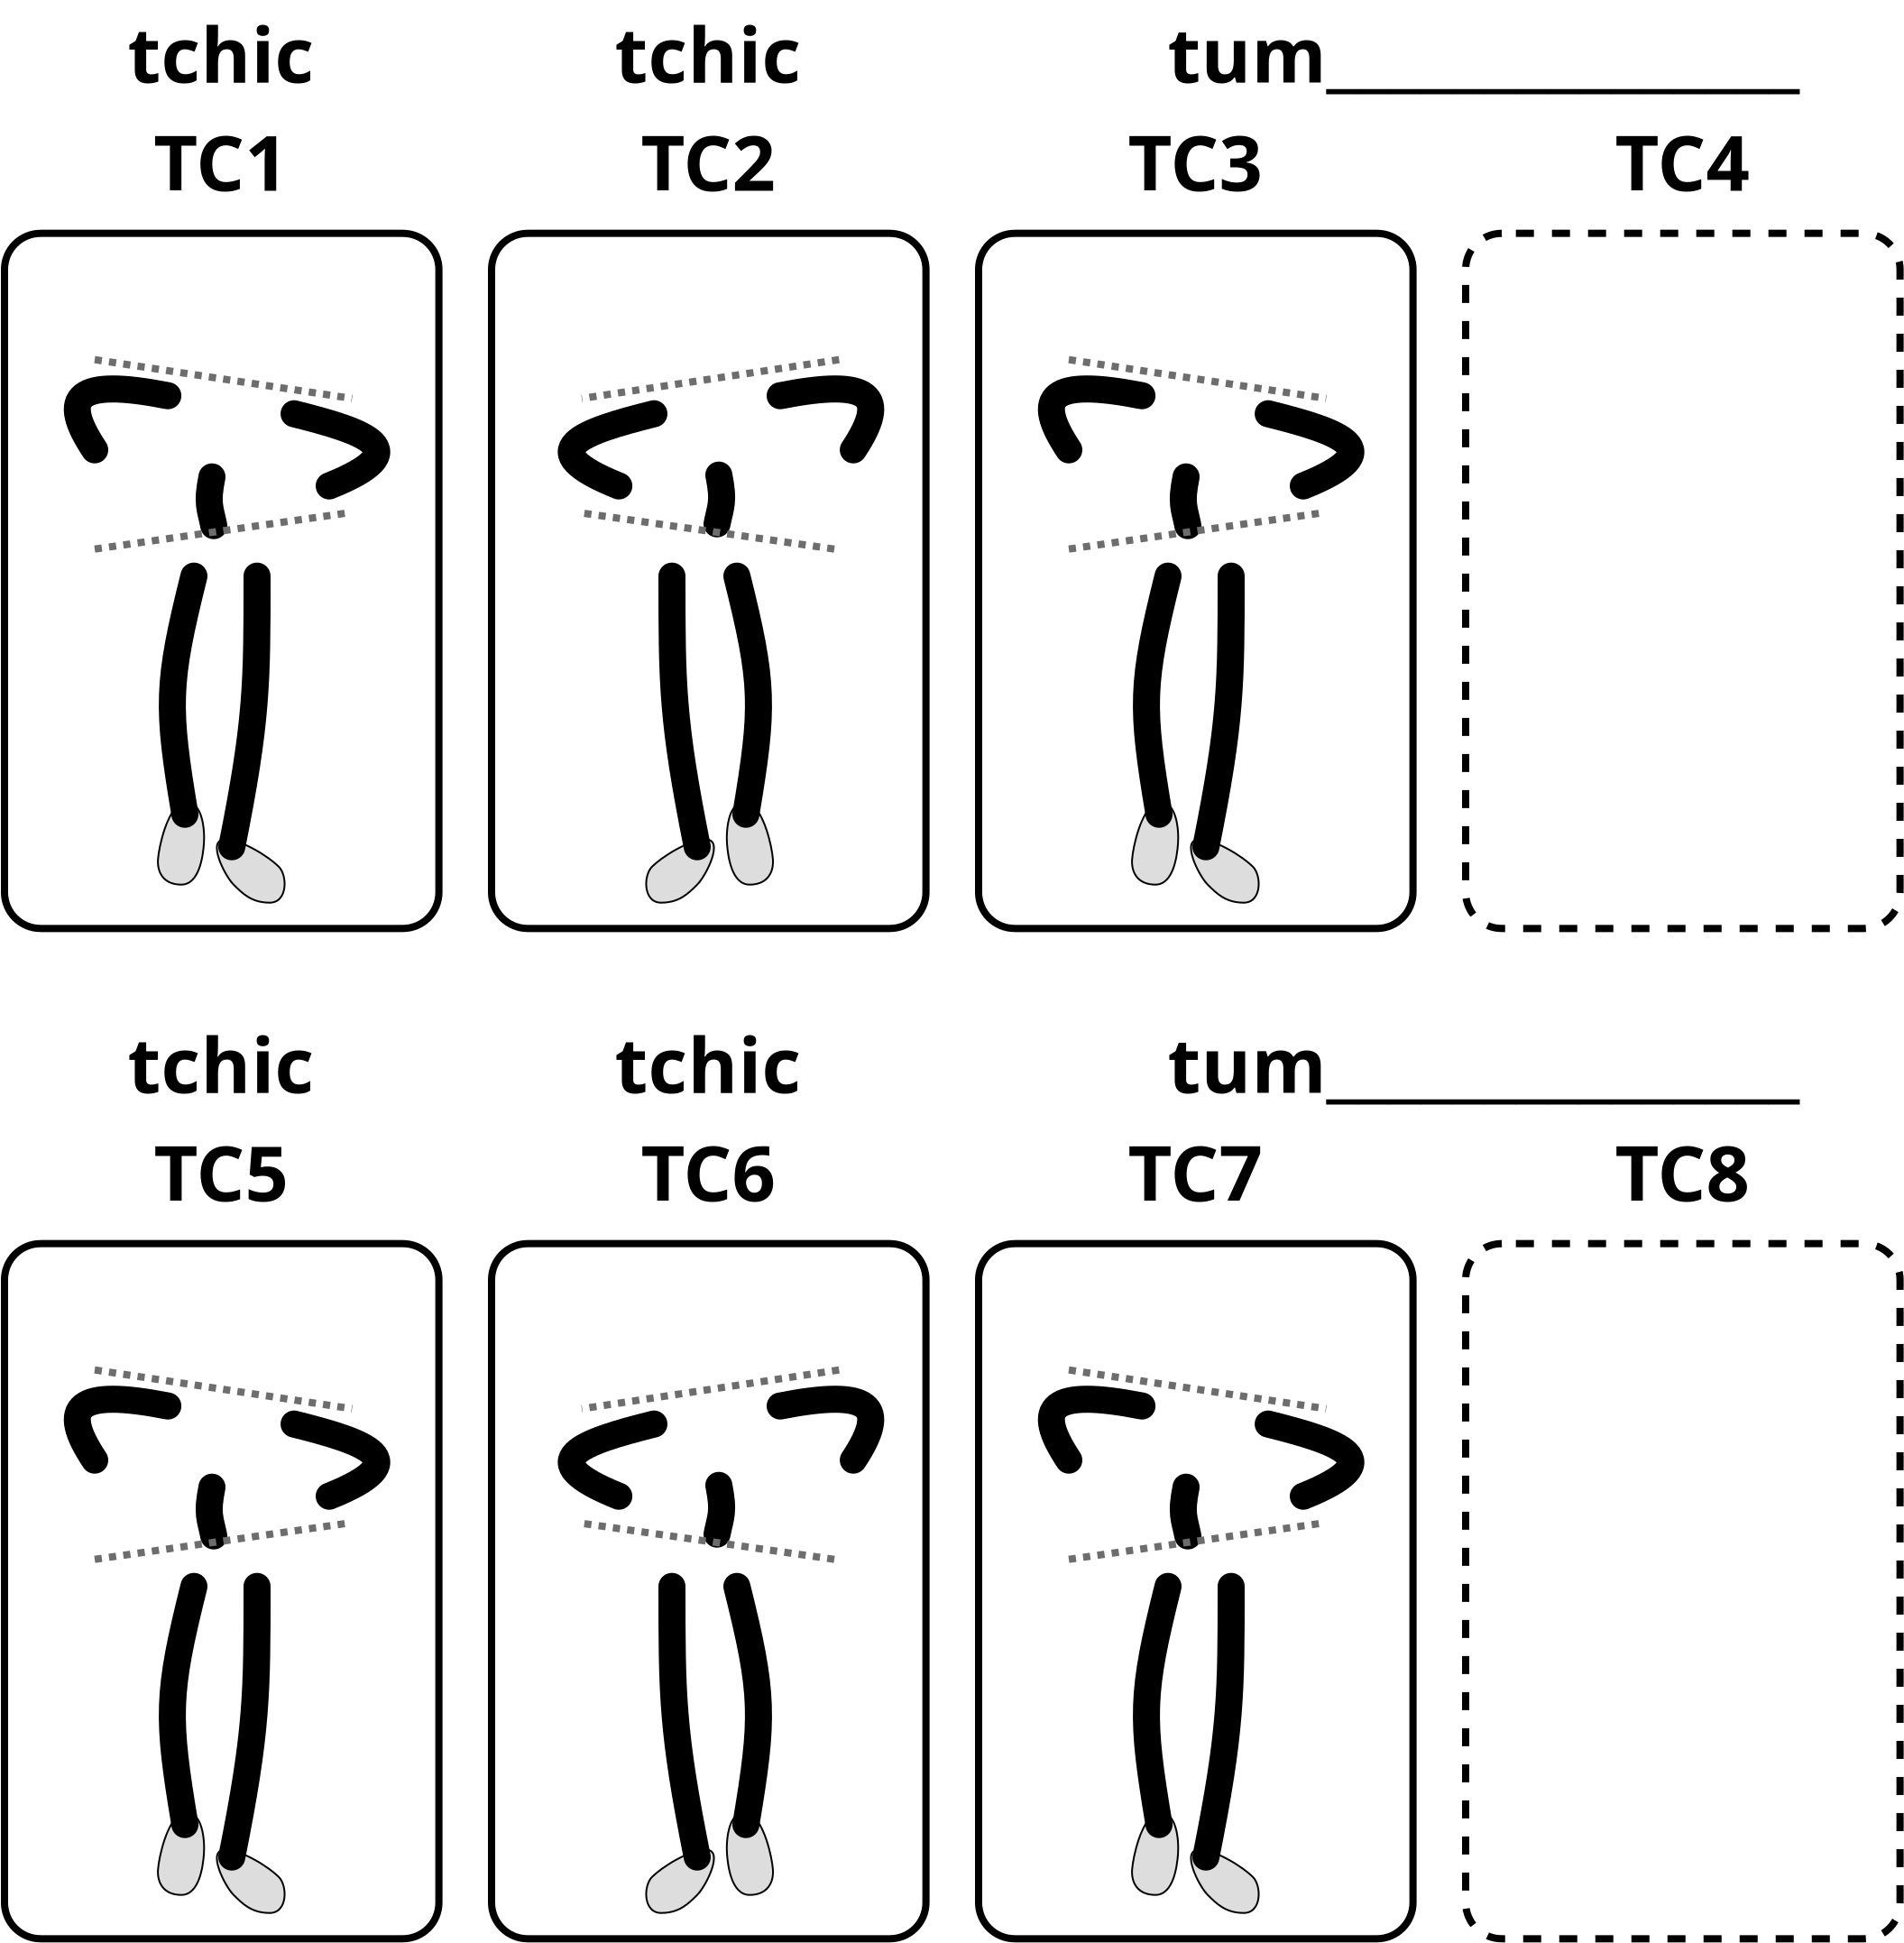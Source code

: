 <?xml version="1.0" encoding="UTF-8"?>
<dia:diagram xmlns:dia="http://www.lysator.liu.se/~alla/dia/">
  <dia:layer name="Nova camada 1" visible="true" connectable="true" active="true">
    <dia:group>
      <dia:attribute name="meta">
        <dia:composite type="dict"/>
      </dia:attribute>
      <dia:attribute name="matrix"/>
      <dia:object type="Standard - Box" version="0" id="O0">
        <dia:attribute name="obj_pos">
          <dia:point val="-35,-8"/>
        </dia:attribute>
        <dia:attribute name="obj_bb">
          <dia:rectangle val="-35.2,-8.2;-10.719,30.73"/>
        </dia:attribute>
        <dia:attribute name="elem_corner">
          <dia:point val="-35,-8"/>
        </dia:attribute>
        <dia:attribute name="elem_width">
          <dia:real val="24.081"/>
        </dia:attribute>
        <dia:attribute name="elem_height">
          <dia:real val="38.53"/>
        </dia:attribute>
        <dia:attribute name="border_width">
          <dia:real val="0.4"/>
        </dia:attribute>
        <dia:attribute name="show_background">
          <dia:boolean val="true"/>
        </dia:attribute>
        <dia:attribute name="line_join">
          <dia:enum val="1"/>
        </dia:attribute>
        <dia:attribute name="corner_radius">
          <dia:real val="2"/>
        </dia:attribute>
        <dia:attribute name="aspect">
          <dia:enum val="1"/>
        </dia:attribute>
      </dia:object>
      <dia:object type="Standard - Path" version="0" id="O1">
        <dia:attribute name="obj_pos">
          <dia:point val="-20.694,23.6"/>
        </dia:attribute>
        <dia:attribute name="obj_bb">
          <dia:rectangle val="-22.009,23.496;-19.348,28.15"/>
        </dia:attribute>
        <dia:attribute name="meta">
          <dia:composite type="dict"/>
        </dia:attribute>
        <dia:attribute name="bez_points">
          <dia:bezpoint type="moveto" p1="-20.694,23.6"/>
          <dia:bezpoint type="curveto" p1="-19.894,24" p2="-19.454,25.99" p3="-19.403,26.696"/>
          <dia:bezpoint type="curveto" p1="-19.351,27.401" p2="-19.694,28.1" p3="-20.694,28.1"/>
          <dia:bezpoint type="curveto" p1="-21.694,28.1" p2="-21.897,26.524" p3="-21.949,25.819"/>
          <dia:bezpoint type="curveto" p1="-22.0,25.114" p2="-21.894,23.2" p3="-20.694,23.6"/>
        </dia:attribute>
        <dia:attribute name="stroke_or_fill">
          <dia:enum val="3"/>
        </dia:attribute>
        <dia:attribute name="line_width">
          <dia:real val="0.1"/>
        </dia:attribute>
        <dia:attribute name="line_colour">
          <dia:color val="#000000ff"/>
        </dia:attribute>
        <dia:attribute name="line_style">
          <dia:enum val="0"/>
          <dia:real val="1"/>
        </dia:attribute>
        <dia:attribute name="line_join">
          <dia:enum val="0"/>
        </dia:attribute>
        <dia:attribute name="line_caps">
          <dia:enum val="0"/>
        </dia:attribute>
        <dia:attribute name="fill_colour">
          <dia:color val="#ddddddff"/>
        </dia:attribute>
        <dia:attribute name="show_control_lines">
          <dia:boolean val="false"/>
        </dia:attribute>
        <dia:attribute name="pattern"/>
      </dia:object>
      <dia:object type="Standard - Path" version="0" id="O2">
        <dia:attribute name="obj_pos">
          <dia:point val="-23.1,25.6"/>
        </dia:attribute>
        <dia:attribute name="obj_bb">
          <dia:rectangle val="-26.478,25.55;-22.622,29.15"/>
        </dia:attribute>
        <dia:attribute name="meta">
          <dia:composite type="dict"/>
        </dia:attribute>
        <dia:attribute name="bez_points">
          <dia:bezpoint type="moveto" p1="-23.1,25.6"/>
          <dia:bezpoint type="curveto" p1="-24.1,25.6" p2="-25.6,26.6" p3="-26.1,27.1"/>
          <dia:bezpoint type="curveto" p1="-26.6,27.6" p2="-26.6,29.1" p3="-25.6,29.1"/>
          <dia:bezpoint type="curveto" p1="-24.6,29.1" p2="-24.1,28.6" p3="-23.6,28.1"/>
          <dia:bezpoint type="curveto" p1="-23.1,27.6" p2="-22.1,25.6" p3="-23.1,25.6"/>
        </dia:attribute>
        <dia:attribute name="stroke_or_fill">
          <dia:enum val="3"/>
        </dia:attribute>
        <dia:attribute name="line_width">
          <dia:real val="0.1"/>
        </dia:attribute>
        <dia:attribute name="line_colour">
          <dia:color val="#000000ff"/>
        </dia:attribute>
        <dia:attribute name="line_style">
          <dia:enum val="0"/>
          <dia:real val="1"/>
        </dia:attribute>
        <dia:attribute name="line_join">
          <dia:enum val="0"/>
        </dia:attribute>
        <dia:attribute name="line_caps">
          <dia:enum val="0"/>
        </dia:attribute>
        <dia:attribute name="fill_colour">
          <dia:color val="#ddddddff"/>
        </dia:attribute>
        <dia:attribute name="show_control_lines">
          <dia:boolean val="false"/>
        </dia:attribute>
        <dia:attribute name="pattern"/>
      </dia:object>
      <dia:object type="Standard - Path" version="0" id="O3">
        <dia:attribute name="obj_pos">
          <dia:point val="-25,11"/>
        </dia:attribute>
        <dia:attribute name="obj_bb">
          <dia:rectangle val="-25.75,10.25;-22.718,26.883"/>
        </dia:attribute>
        <dia:attribute name="meta">
          <dia:composite type="dict"/>
        </dia:attribute>
        <dia:attribute name="bez_points">
          <dia:bezpoint type="moveto" p1="-25,11"/>
          <dia:bezpoint type="curveto" p1="-25,17" p2="-25,19" p3="-23.6,26"/>
        </dia:attribute>
        <dia:attribute name="stroke_or_fill">
          <dia:enum val="1"/>
        </dia:attribute>
        <dia:attribute name="line_width">
          <dia:real val="1.5"/>
        </dia:attribute>
        <dia:attribute name="line_colour">
          <dia:color val="#000000ff"/>
        </dia:attribute>
        <dia:attribute name="line_style">
          <dia:enum val="0"/>
          <dia:real val="1"/>
        </dia:attribute>
        <dia:attribute name="line_join">
          <dia:enum val="1"/>
        </dia:attribute>
        <dia:attribute name="line_caps">
          <dia:enum val="1"/>
        </dia:attribute>
        <dia:attribute name="fill_colour">
          <dia:color val="#ffffffff"/>
        </dia:attribute>
        <dia:attribute name="show_control_lines">
          <dia:boolean val="false"/>
        </dia:attribute>
        <dia:attribute name="pattern"/>
      </dia:object>
      <dia:object type="Standard - Path" version="0" id="O4">
        <dia:attribute name="obj_pos">
          <dia:point val="-21.4,11"/>
        </dia:attribute>
        <dia:attribute name="obj_bb">
          <dia:rectangle val="-22.309,10.091;-19.453,25.063"/>
        </dia:attribute>
        <dia:attribute name="meta">
          <dia:composite type="dict"/>
        </dia:attribute>
        <dia:attribute name="bez_points">
          <dia:bezpoint type="moveto" p1="-21.4,11"/>
          <dia:bezpoint type="curveto" p1="-19.9,17" p2="-19.9,18.2" p3="-20.9,24.2"/>
        </dia:attribute>
        <dia:attribute name="stroke_or_fill">
          <dia:enum val="1"/>
        </dia:attribute>
        <dia:attribute name="line_width">
          <dia:real val="1.5"/>
        </dia:attribute>
        <dia:attribute name="line_colour">
          <dia:color val="#000000ff"/>
        </dia:attribute>
        <dia:attribute name="line_style">
          <dia:enum val="0"/>
          <dia:real val="1"/>
        </dia:attribute>
        <dia:attribute name="line_join">
          <dia:enum val="1"/>
        </dia:attribute>
        <dia:attribute name="line_caps">
          <dia:enum val="1"/>
        </dia:attribute>
        <dia:attribute name="fill_colour">
          <dia:color val="#ffffffff"/>
        </dia:attribute>
        <dia:attribute name="show_control_lines">
          <dia:boolean val="false"/>
        </dia:attribute>
        <dia:attribute name="pattern"/>
      </dia:object>
      <dia:object type="Standard - Path" version="0" id="O5">
        <dia:attribute name="obj_pos">
          <dia:point val="-26,2"/>
        </dia:attribute>
        <dia:attribute name="obj_bb">
          <dia:rectangle val="-31.332,1.09;-25.09,6.975"/>
        </dia:attribute>
        <dia:attribute name="meta">
          <dia:composite type="dict"/>
        </dia:attribute>
        <dia:attribute name="bez_points">
          <dia:bezpoint type="moveto" p1="-26,2"/>
          <dia:bezpoint type="curveto" p1="-30,3" p2="-32.946,4" p3="-27.945,6"/>
        </dia:attribute>
        <dia:attribute name="stroke_or_fill">
          <dia:enum val="1"/>
        </dia:attribute>
        <dia:attribute name="line_width">
          <dia:real val="1.5"/>
        </dia:attribute>
        <dia:attribute name="line_colour">
          <dia:color val="#000000ff"/>
        </dia:attribute>
        <dia:attribute name="line_style">
          <dia:enum val="0"/>
          <dia:real val="1"/>
        </dia:attribute>
        <dia:attribute name="line_join">
          <dia:enum val="1"/>
        </dia:attribute>
        <dia:attribute name="line_caps">
          <dia:enum val="1"/>
        </dia:attribute>
        <dia:attribute name="fill_colour">
          <dia:color val="#ffffffff"/>
        </dia:attribute>
        <dia:attribute name="show_control_lines">
          <dia:boolean val="false"/>
        </dia:attribute>
        <dia:attribute name="pattern"/>
      </dia:object>
      <dia:object type="Standard - Path" version="0" id="O6">
        <dia:attribute name="obj_pos">
          <dia:point val="-19,1"/>
        </dia:attribute>
        <dia:attribute name="obj_bb">
          <dia:rectangle val="-19.881,-0.125;-13.232,5.04"/>
        </dia:attribute>
        <dia:attribute name="meta">
          <dia:composite type="dict"/>
        </dia:attribute>
        <dia:attribute name="bez_points">
          <dia:bezpoint type="moveto" p1="-19,1"/>
          <dia:bezpoint type="curveto" p1="-13.945,0" p2="-12.945,1" p3="-14.945,4"/>
        </dia:attribute>
        <dia:attribute name="stroke_or_fill">
          <dia:enum val="1"/>
        </dia:attribute>
        <dia:attribute name="line_width">
          <dia:real val="1.5"/>
        </dia:attribute>
        <dia:attribute name="line_colour">
          <dia:color val="#000000ff"/>
        </dia:attribute>
        <dia:attribute name="line_style">
          <dia:enum val="0"/>
          <dia:real val="1"/>
        </dia:attribute>
        <dia:attribute name="line_join">
          <dia:enum val="1"/>
        </dia:attribute>
        <dia:attribute name="line_caps">
          <dia:enum val="1"/>
        </dia:attribute>
        <dia:attribute name="fill_colour">
          <dia:color val="#ffffffff"/>
        </dia:attribute>
        <dia:attribute name="show_control_lines">
          <dia:boolean val="false"/>
        </dia:attribute>
        <dia:attribute name="pattern"/>
      </dia:object>
      <dia:object type="stickman3dfront - front-pelvis-gray+08" version="1" id="O7">
        <dia:attribute name="obj_pos">
          <dia:point val="-26,8"/>
        </dia:attribute>
        <dia:attribute name="obj_bb">
          <dia:rectangle val="-26.114,7.89;-19.662,12.714"/>
        </dia:attribute>
        <dia:attribute name="meta">
          <dia:composite type="dict"/>
        </dia:attribute>
        <dia:attribute name="elem_corner">
          <dia:point val="-26,8"/>
        </dia:attribute>
        <dia:attribute name="elem_width">
          <dia:real val="6.2"/>
        </dia:attribute>
        <dia:attribute name="elem_height">
          <dia:real val="4.6"/>
        </dia:attribute>
        <dia:attribute name="line_width">
          <dia:real val="0.1"/>
        </dia:attribute>
        <dia:attribute name="line_colour">
          <dia:color val="#000000ff"/>
        </dia:attribute>
        <dia:attribute name="fill_colour">
          <dia:color val="#ffffffff"/>
        </dia:attribute>
        <dia:attribute name="show_background">
          <dia:boolean val="true"/>
        </dia:attribute>
        <dia:attribute name="line_style">
          <dia:enum val="0"/>
          <dia:real val="1"/>
        </dia:attribute>
        <dia:attribute name="flip_horizontal">
          <dia:boolean val="true"/>
        </dia:attribute>
        <dia:attribute name="flip_vertical">
          <dia:boolean val="false"/>
        </dia:attribute>
        <dia:attribute name="subscale">
          <dia:real val="1"/>
        </dia:attribute>
      </dia:object>
      <dia:object type="stickman3dfront - front-head-gray" version="1" id="O8">
        <dia:attribute name="obj_pos">
          <dia:point val="-24.509,-6"/>
        </dia:attribute>
        <dia:attribute name="obj_bb">
          <dia:rectangle val="-24.609,-6.1;-20.293,0.1"/>
        </dia:attribute>
        <dia:attribute name="meta">
          <dia:composite type="dict"/>
        </dia:attribute>
        <dia:attribute name="elem_corner">
          <dia:point val="-24.509,-6"/>
        </dia:attribute>
        <dia:attribute name="elem_width">
          <dia:real val="4.116"/>
        </dia:attribute>
        <dia:attribute name="elem_height">
          <dia:real val="6.0"/>
        </dia:attribute>
        <dia:attribute name="line_width">
          <dia:real val="0.1"/>
        </dia:attribute>
        <dia:attribute name="line_colour">
          <dia:color val="#000000ff"/>
        </dia:attribute>
        <dia:attribute name="fill_colour">
          <dia:color val="#ffffffff"/>
        </dia:attribute>
        <dia:attribute name="show_background">
          <dia:boolean val="true"/>
        </dia:attribute>
        <dia:attribute name="line_style">
          <dia:enum val="0"/>
          <dia:real val="1"/>
        </dia:attribute>
        <dia:attribute name="flip_horizontal">
          <dia:boolean val="false"/>
        </dia:attribute>
        <dia:attribute name="flip_vertical">
          <dia:boolean val="false"/>
        </dia:attribute>
        <dia:attribute name="subscale">
          <dia:real val="1"/>
        </dia:attribute>
      </dia:object>
      <dia:object type="Standard - Path" version="0" id="O9">
        <dia:attribute name="obj_pos">
          <dia:point val="-22.4,5.4"/>
        </dia:attribute>
        <dia:attribute name="obj_bb">
          <dia:rectangle val="-23.383,4.517;-21.497,8.983"/>
        </dia:attribute>
        <dia:attribute name="meta">
          <dia:composite type="dict"/>
        </dia:attribute>
        <dia:attribute name="bez_points">
          <dia:bezpoint type="moveto" p1="-22.4,5.4"/>
          <dia:bezpoint type="curveto" p1="-22.1,6.9" p2="-22.3,7.1" p3="-22.5,8.1"/>
        </dia:attribute>
        <dia:attribute name="stroke_or_fill">
          <dia:enum val="1"/>
        </dia:attribute>
        <dia:attribute name="line_width">
          <dia:real val="1.5"/>
        </dia:attribute>
        <dia:attribute name="line_colour">
          <dia:color val="#000000ff"/>
        </dia:attribute>
        <dia:attribute name="line_style">
          <dia:enum val="0"/>
          <dia:real val="1"/>
        </dia:attribute>
        <dia:attribute name="line_join">
          <dia:enum val="1"/>
        </dia:attribute>
        <dia:attribute name="line_caps">
          <dia:enum val="1"/>
        </dia:attribute>
        <dia:attribute name="fill_colour">
          <dia:color val="#ffffffff"/>
        </dia:attribute>
        <dia:attribute name="show_control_lines">
          <dia:boolean val="false"/>
        </dia:attribute>
        <dia:attribute name="pattern"/>
      </dia:object>
      <dia:object type="stickman3dfront - front-torax-gray-08" version="1" id="O10">
        <dia:attribute name="obj_pos">
          <dia:point val="-26.546,0"/>
        </dia:attribute>
        <dia:attribute name="obj_bb">
          <dia:rectangle val="-26.914,-0.103;-18.212,6.108"/>
        </dia:attribute>
        <dia:attribute name="meta">
          <dia:composite type="dict"/>
        </dia:attribute>
        <dia:attribute name="elem_corner">
          <dia:point val="-26.546,0"/>
        </dia:attribute>
        <dia:attribute name="elem_width">
          <dia:real val="8"/>
        </dia:attribute>
        <dia:attribute name="elem_height">
          <dia:real val="6"/>
        </dia:attribute>
        <dia:attribute name="line_width">
          <dia:real val="0.1"/>
        </dia:attribute>
        <dia:attribute name="line_colour">
          <dia:color val="#000000ff"/>
        </dia:attribute>
        <dia:attribute name="fill_colour">
          <dia:color val="#ffffffff"/>
        </dia:attribute>
        <dia:attribute name="show_background">
          <dia:boolean val="true"/>
        </dia:attribute>
        <dia:attribute name="line_style">
          <dia:enum val="0"/>
          <dia:real val="1"/>
        </dia:attribute>
        <dia:attribute name="flip_horizontal">
          <dia:boolean val="true"/>
        </dia:attribute>
        <dia:attribute name="flip_vertical">
          <dia:boolean val="false"/>
        </dia:attribute>
        <dia:attribute name="subscale">
          <dia:real val="1"/>
        </dia:attribute>
      </dia:object>
      <dia:object type="Standard - Path" version="0" id="O11">
        <dia:attribute name="obj_pos">
          <dia:point val="-16,9.5"/>
        </dia:attribute>
        <dia:attribute name="obj_bb">
          <dia:rectangle val="-30.226,7.274;-15.774,9.726"/>
        </dia:attribute>
        <dia:attribute name="meta">
          <dia:composite type="dict"/>
        </dia:attribute>
        <dia:attribute name="bez_points">
          <dia:bezpoint type="moveto" p1="-16,9.5"/>
          <dia:bezpoint type="lineto" p1="-30,7.5"/>
        </dia:attribute>
        <dia:attribute name="stroke_or_fill">
          <dia:enum val="1"/>
        </dia:attribute>
        <dia:attribute name="line_width">
          <dia:real val="0.4"/>
        </dia:attribute>
        <dia:attribute name="line_colour">
          <dia:color val="#6d6d6dff"/>
        </dia:attribute>
        <dia:attribute name="line_style">
          <dia:enum val="4"/>
          <dia:real val="4"/>
        </dia:attribute>
        <dia:attribute name="line_join">
          <dia:enum val="0"/>
        </dia:attribute>
        <dia:attribute name="line_caps">
          <dia:enum val="0"/>
        </dia:attribute>
        <dia:attribute name="fill_colour">
          <dia:color val="#ffffffff"/>
        </dia:attribute>
        <dia:attribute name="show_control_lines">
          <dia:boolean val="false"/>
        </dia:attribute>
        <dia:attribute name="pattern"/>
      </dia:object>
      <dia:object type="Standard - Path" version="0" id="O12">
        <dia:attribute name="obj_pos">
          <dia:point val="-15.733,-1"/>
        </dia:attribute>
        <dia:attribute name="obj_bb">
          <dia:rectangle val="-30.228,-1.228;-15.505,1.38"/>
        </dia:attribute>
        <dia:attribute name="meta">
          <dia:composite type="dict"/>
        </dia:attribute>
        <dia:attribute name="bez_points">
          <dia:bezpoint type="moveto" p1="-15.733,-1"/>
          <dia:bezpoint type="lineto" p1="-30,1.152"/>
        </dia:attribute>
        <dia:attribute name="stroke_or_fill">
          <dia:enum val="1"/>
        </dia:attribute>
        <dia:attribute name="line_width">
          <dia:real val="0.4"/>
        </dia:attribute>
        <dia:attribute name="line_colour">
          <dia:color val="#6d6d6dff"/>
        </dia:attribute>
        <dia:attribute name="line_style">
          <dia:enum val="4"/>
          <dia:real val="4"/>
        </dia:attribute>
        <dia:attribute name="line_join">
          <dia:enum val="0"/>
        </dia:attribute>
        <dia:attribute name="line_caps">
          <dia:enum val="0"/>
        </dia:attribute>
        <dia:attribute name="fill_colour">
          <dia:color val="#ffffffff"/>
        </dia:attribute>
        <dia:attribute name="show_control_lines">
          <dia:boolean val="false"/>
        </dia:attribute>
        <dia:attribute name="pattern"/>
      </dia:object>
    </dia:group>
    <dia:group>
      <dia:attribute name="meta">
        <dia:composite type="dict"/>
      </dia:attribute>
      <dia:attribute name="matrix"/>
      <dia:object type="Standard - Box" version="0" id="O13">
        <dia:attribute name="obj_pos">
          <dia:point val="-62,-8"/>
        </dia:attribute>
        <dia:attribute name="obj_bb">
          <dia:rectangle val="-62.2,-8.2;-37.719,30.73"/>
        </dia:attribute>
        <dia:attribute name="elem_corner">
          <dia:point val="-62,-8"/>
        </dia:attribute>
        <dia:attribute name="elem_width">
          <dia:real val="24.081"/>
        </dia:attribute>
        <dia:attribute name="elem_height">
          <dia:real val="38.53"/>
        </dia:attribute>
        <dia:attribute name="border_width">
          <dia:real val="0.4"/>
        </dia:attribute>
        <dia:attribute name="show_background">
          <dia:boolean val="true"/>
        </dia:attribute>
        <dia:attribute name="line_join">
          <dia:enum val="1"/>
        </dia:attribute>
        <dia:attribute name="corner_radius">
          <dia:real val="2"/>
        </dia:attribute>
        <dia:attribute name="aspect">
          <dia:enum val="1"/>
        </dia:attribute>
      </dia:object>
      <dia:object type="Standard - Beziergon" version="0" id="O14">
        <dia:attribute name="obj_pos">
          <dia:point val="-52.2,23.6"/>
        </dia:attribute>
        <dia:attribute name="obj_bb">
          <dia:rectangle val="-53.546,23.496;-50.885,28.15"/>
        </dia:attribute>
        <dia:attribute name="bez_points">
          <dia:point val="-52.2,23.6"/>
          <dia:point val="-53,24"/>
          <dia:point val="-53.439,25.99"/>
          <dia:point val="-53.491,26.696"/>
          <dia:point val="-53.543,27.401"/>
          <dia:point val="-53.2,28.1"/>
          <dia:point val="-52.2,28.1"/>
          <dia:point val="-51.2,28.1"/>
          <dia:point val="-50.997,26.524"/>
          <dia:point val="-50.945,25.819"/>
          <dia:point val="-50.893,25.114"/>
          <dia:point val="-51,23.2"/>
        </dia:attribute>
        <dia:attribute name="corner_types">
          <dia:enum val="2"/>
          <dia:enum val="2"/>
          <dia:enum val="2"/>
          <dia:enum val="2"/>
          <dia:enum val="2"/>
        </dia:attribute>
        <dia:attribute name="inner_color">
          <dia:color val="#ddddddff"/>
        </dia:attribute>
        <dia:attribute name="show_background">
          <dia:boolean val="true"/>
        </dia:attribute>
      </dia:object>
      <dia:object type="Standard - Beziergon" version="0" id="O15">
        <dia:attribute name="obj_pos">
          <dia:point val="-49.8,25.6"/>
        </dia:attribute>
        <dia:attribute name="obj_bb">
          <dia:rectangle val="-50.278,25.55;-46.422,29.15"/>
        </dia:attribute>
        <dia:attribute name="bez_points">
          <dia:point val="-49.8,25.6"/>
          <dia:point val="-48.8,25.6"/>
          <dia:point val="-47.3,26.6"/>
          <dia:point val="-46.8,27.1"/>
          <dia:point val="-46.3,27.6"/>
          <dia:point val="-46.3,29.1"/>
          <dia:point val="-47.3,29.1"/>
          <dia:point val="-48.3,29.1"/>
          <dia:point val="-48.8,28.6"/>
          <dia:point val="-49.3,28.1"/>
          <dia:point val="-49.8,27.6"/>
          <dia:point val="-50.8,25.6"/>
        </dia:attribute>
        <dia:attribute name="corner_types">
          <dia:enum val="0"/>
          <dia:enum val="0"/>
          <dia:enum val="0"/>
          <dia:enum val="0"/>
          <dia:enum val="0"/>
        </dia:attribute>
        <dia:attribute name="inner_color">
          <dia:color val="#ddddddff"/>
        </dia:attribute>
        <dia:attribute name="show_background">
          <dia:boolean val="true"/>
        </dia:attribute>
      </dia:object>
      <dia:object type="Standard - BezierLine" version="0" id="O16">
        <dia:attribute name="obj_pos">
          <dia:point val="-48,11"/>
        </dia:attribute>
        <dia:attribute name="obj_bb">
          <dia:rectangle val="-50.282,10.25;-47.25,26.883"/>
        </dia:attribute>
        <dia:attribute name="bez_points">
          <dia:point val="-48,11"/>
          <dia:point val="-48,17"/>
          <dia:point val="-48,19"/>
          <dia:point val="-49.4,26"/>
        </dia:attribute>
        <dia:attribute name="corner_types">
          <dia:enum val="0"/>
          <dia:enum val="0"/>
        </dia:attribute>
        <dia:attribute name="line_width">
          <dia:real val="1.5"/>
        </dia:attribute>
        <dia:attribute name="line_join">
          <dia:enum val="1"/>
        </dia:attribute>
        <dia:attribute name="line_caps">
          <dia:enum val="1"/>
        </dia:attribute>
      </dia:object>
      <dia:object type="Standard - BezierLine" version="0" id="O17">
        <dia:attribute name="obj_pos">
          <dia:point val="-51.5,11"/>
        </dia:attribute>
        <dia:attribute name="obj_bb">
          <dia:rectangle val="-53.447,10.091;-50.59,25.063"/>
        </dia:attribute>
        <dia:attribute name="bez_points">
          <dia:point val="-51.5,11"/>
          <dia:point val="-53,17"/>
          <dia:point val="-53,18.2"/>
          <dia:point val="-52,24.2"/>
        </dia:attribute>
        <dia:attribute name="corner_types">
          <dia:enum val="0"/>
          <dia:enum val="0"/>
        </dia:attribute>
        <dia:attribute name="line_width">
          <dia:real val="1.5"/>
        </dia:attribute>
        <dia:attribute name="line_join">
          <dia:enum val="1"/>
        </dia:attribute>
        <dia:attribute name="line_caps">
          <dia:enum val="1"/>
        </dia:attribute>
      </dia:object>
      <dia:object type="Standard - BezierLine" version="0" id="O18">
        <dia:attribute name="obj_pos">
          <dia:point val="-45.946,2"/>
        </dia:attribute>
        <dia:attribute name="obj_bb">
          <dia:rectangle val="-46.855,1.09;-40.614,6.975"/>
        </dia:attribute>
        <dia:attribute name="bez_points">
          <dia:point val="-45.946,2"/>
          <dia:point val="-41.946,3"/>
          <dia:point val="-39,4"/>
          <dia:point val="-44,6"/>
        </dia:attribute>
        <dia:attribute name="corner_types">
          <dia:enum val="0"/>
          <dia:enum val="0"/>
        </dia:attribute>
        <dia:attribute name="line_width">
          <dia:real val="1.5"/>
        </dia:attribute>
        <dia:attribute name="line_join">
          <dia:enum val="1"/>
        </dia:attribute>
        <dia:attribute name="line_caps">
          <dia:enum val="1"/>
        </dia:attribute>
      </dia:object>
      <dia:object type="Standard - BezierLine" version="0" id="O19">
        <dia:attribute name="obj_pos">
          <dia:point val="-52.946,1"/>
        </dia:attribute>
        <dia:attribute name="obj_bb">
          <dia:rectangle val="-58.714,-0.125;-52.064,5.04"/>
        </dia:attribute>
        <dia:attribute name="bez_points">
          <dia:point val="-52.946,1"/>
          <dia:point val="-58,0"/>
          <dia:point val="-59,1"/>
          <dia:point val="-57,4"/>
        </dia:attribute>
        <dia:attribute name="corner_types">
          <dia:enum val="0"/>
          <dia:enum val="0"/>
        </dia:attribute>
        <dia:attribute name="line_width">
          <dia:real val="1.5"/>
        </dia:attribute>
        <dia:attribute name="line_join">
          <dia:enum val="1"/>
        </dia:attribute>
        <dia:attribute name="line_caps">
          <dia:enum val="1"/>
        </dia:attribute>
      </dia:object>
      <dia:object type="stickman3dfront - front-pelvis-gray+08" version="1" id="O20">
        <dia:attribute name="obj_pos">
          <dia:point val="-53,8"/>
        </dia:attribute>
        <dia:attribute name="obj_bb">
          <dia:rectangle val="-53.138,7.89;-46.686,12.714"/>
        </dia:attribute>
        <dia:attribute name="meta">
          <dia:composite type="dict"/>
        </dia:attribute>
        <dia:attribute name="elem_corner">
          <dia:point val="-53,8"/>
        </dia:attribute>
        <dia:attribute name="elem_width">
          <dia:real val="6.2"/>
        </dia:attribute>
        <dia:attribute name="elem_height">
          <dia:real val="4.6"/>
        </dia:attribute>
        <dia:attribute name="line_width">
          <dia:real val="0.1"/>
        </dia:attribute>
        <dia:attribute name="line_colour">
          <dia:color val="#000000ff"/>
        </dia:attribute>
        <dia:attribute name="fill_colour">
          <dia:color val="#ffffffff"/>
        </dia:attribute>
        <dia:attribute name="show_background">
          <dia:boolean val="true"/>
        </dia:attribute>
        <dia:attribute name="line_style">
          <dia:enum val="0"/>
          <dia:real val="1"/>
        </dia:attribute>
        <dia:attribute name="flip_horizontal">
          <dia:boolean val="false"/>
        </dia:attribute>
        <dia:attribute name="flip_vertical">
          <dia:boolean val="false"/>
        </dia:attribute>
        <dia:attribute name="subscale">
          <dia:real val="1"/>
        </dia:attribute>
      </dia:object>
      <dia:object type="stickman3dfront - front-head-gray" version="1" id="O21">
        <dia:attribute name="obj_pos">
          <dia:point val="-51.509,-6"/>
        </dia:attribute>
        <dia:attribute name="obj_bb">
          <dia:rectangle val="-51.609,-6.1;-47.293,0.1"/>
        </dia:attribute>
        <dia:attribute name="meta">
          <dia:composite type="dict"/>
        </dia:attribute>
        <dia:attribute name="elem_corner">
          <dia:point val="-51.509,-6"/>
        </dia:attribute>
        <dia:attribute name="elem_width">
          <dia:real val="4.116"/>
        </dia:attribute>
        <dia:attribute name="elem_height">
          <dia:real val="6.0"/>
        </dia:attribute>
        <dia:attribute name="line_width">
          <dia:real val="0.1"/>
        </dia:attribute>
        <dia:attribute name="line_colour">
          <dia:color val="#000000ff"/>
        </dia:attribute>
        <dia:attribute name="fill_colour">
          <dia:color val="#ffffffff"/>
        </dia:attribute>
        <dia:attribute name="show_background">
          <dia:boolean val="true"/>
        </dia:attribute>
        <dia:attribute name="line_style">
          <dia:enum val="0"/>
          <dia:real val="1"/>
        </dia:attribute>
        <dia:attribute name="flip_horizontal">
          <dia:boolean val="false"/>
        </dia:attribute>
        <dia:attribute name="flip_vertical">
          <dia:boolean val="false"/>
        </dia:attribute>
        <dia:attribute name="subscale">
          <dia:real val="1"/>
        </dia:attribute>
      </dia:object>
      <dia:object type="Standard - BezierLine" version="0" id="O22">
        <dia:attribute name="obj_pos">
          <dia:point val="-50.5,5.5"/>
        </dia:attribute>
        <dia:attribute name="obj_bb">
          <dia:rectangle val="-51.403,4.617;-49.517,9.083"/>
        </dia:attribute>
        <dia:attribute name="bez_points">
          <dia:point val="-50.5,5.5"/>
          <dia:point val="-50.8,7"/>
          <dia:point val="-50.6,7.2"/>
          <dia:point val="-50.4,8.2"/>
        </dia:attribute>
        <dia:attribute name="corner_types">
          <dia:enum val="0"/>
          <dia:enum val="0"/>
        </dia:attribute>
        <dia:attribute name="line_width">
          <dia:real val="1.5"/>
        </dia:attribute>
        <dia:attribute name="line_join">
          <dia:enum val="1"/>
        </dia:attribute>
        <dia:attribute name="line_caps">
          <dia:enum val="1"/>
        </dia:attribute>
      </dia:object>
      <dia:object type="stickman3dfront - front-torax-gray-08" version="1" id="O23">
        <dia:attribute name="obj_pos">
          <dia:point val="-53.545,0"/>
        </dia:attribute>
        <dia:attribute name="obj_bb">
          <dia:rectangle val="-53.879,-0.103;-45.177,6.108"/>
        </dia:attribute>
        <dia:attribute name="meta">
          <dia:composite type="dict"/>
        </dia:attribute>
        <dia:attribute name="elem_corner">
          <dia:point val="-53.545,0"/>
        </dia:attribute>
        <dia:attribute name="elem_width">
          <dia:real val="8"/>
        </dia:attribute>
        <dia:attribute name="elem_height">
          <dia:real val="6"/>
        </dia:attribute>
        <dia:attribute name="line_width">
          <dia:real val="0.1"/>
        </dia:attribute>
        <dia:attribute name="line_colour">
          <dia:color val="#000000ff"/>
        </dia:attribute>
        <dia:attribute name="fill_colour">
          <dia:color val="#ffffffff"/>
        </dia:attribute>
        <dia:attribute name="show_background">
          <dia:boolean val="true"/>
        </dia:attribute>
        <dia:attribute name="line_style">
          <dia:enum val="0"/>
          <dia:real val="1"/>
        </dia:attribute>
        <dia:attribute name="flip_horizontal">
          <dia:boolean val="false"/>
        </dia:attribute>
        <dia:attribute name="flip_vertical">
          <dia:boolean val="false"/>
        </dia:attribute>
        <dia:attribute name="subscale">
          <dia:real val="1"/>
        </dia:attribute>
      </dia:object>
      <dia:object type="Standard - Line" version="0" id="O24">
        <dia:attribute name="obj_pos">
          <dia:point val="-57,9.5"/>
        </dia:attribute>
        <dia:attribute name="obj_bb">
          <dia:rectangle val="-57.226,7.274;-42.774,9.726"/>
        </dia:attribute>
        <dia:attribute name="conn_endpoints">
          <dia:point val="-57,9.5"/>
          <dia:point val="-43,7.5"/>
        </dia:attribute>
        <dia:attribute name="numcp">
          <dia:int val="1"/>
        </dia:attribute>
        <dia:attribute name="line_color">
          <dia:color val="#6d6d6dff"/>
        </dia:attribute>
        <dia:attribute name="line_width">
          <dia:real val="0.4"/>
        </dia:attribute>
        <dia:attribute name="line_style">
          <dia:enum val="4"/>
        </dia:attribute>
        <dia:attribute name="dashlength">
          <dia:real val="4"/>
        </dia:attribute>
      </dia:object>
      <dia:object type="Standard - Line" version="0" id="O25">
        <dia:attribute name="obj_pos">
          <dia:point val="-57,-1"/>
        </dia:attribute>
        <dia:attribute name="obj_bb">
          <dia:rectangle val="-57.228,-1.228;-42.505,1.38"/>
        </dia:attribute>
        <dia:attribute name="conn_endpoints">
          <dia:point val="-57,-1"/>
          <dia:point val="-42.733,1.152"/>
        </dia:attribute>
        <dia:attribute name="numcp">
          <dia:int val="1"/>
        </dia:attribute>
        <dia:attribute name="line_color">
          <dia:color val="#6d6d6dff"/>
        </dia:attribute>
        <dia:attribute name="line_width">
          <dia:real val="0.4"/>
        </dia:attribute>
        <dia:attribute name="line_style">
          <dia:enum val="4"/>
        </dia:attribute>
        <dia:attribute name="dashlength">
          <dia:real val="4"/>
        </dia:attribute>
      </dia:object>
    </dia:group>
    <dia:group>
      <dia:attribute name="meta">
        <dia:composite type="dict"/>
      </dia:attribute>
      <dia:attribute name="matrix"/>
      <dia:object type="Standard - Box" version="0" id="O26">
        <dia:attribute name="obj_pos">
          <dia:point val="-8,-8"/>
        </dia:attribute>
        <dia:attribute name="obj_bb">
          <dia:rectangle val="-8.2,-8.2;16.281,30.73"/>
        </dia:attribute>
        <dia:attribute name="elem_corner">
          <dia:point val="-8,-8"/>
        </dia:attribute>
        <dia:attribute name="elem_width">
          <dia:real val="24.081"/>
        </dia:attribute>
        <dia:attribute name="elem_height">
          <dia:real val="38.53"/>
        </dia:attribute>
        <dia:attribute name="border_width">
          <dia:real val="0.4"/>
        </dia:attribute>
        <dia:attribute name="show_background">
          <dia:boolean val="true"/>
        </dia:attribute>
        <dia:attribute name="line_join">
          <dia:enum val="1"/>
        </dia:attribute>
        <dia:attribute name="corner_radius">
          <dia:real val="2"/>
        </dia:attribute>
        <dia:attribute name="aspect">
          <dia:enum val="1"/>
        </dia:attribute>
      </dia:object>
      <dia:object type="Standard - Beziergon" version="0" id="O27">
        <dia:attribute name="obj_pos">
          <dia:point val="1.8,23.6"/>
        </dia:attribute>
        <dia:attribute name="obj_bb">
          <dia:rectangle val="0.454,23.496;3.115,28.15"/>
        </dia:attribute>
        <dia:attribute name="bez_points">
          <dia:point val="1.8,23.6"/>
          <dia:point val="1,24"/>
          <dia:point val="0.561,25.99"/>
          <dia:point val="0.509,26.696"/>
          <dia:point val="0.457,27.401"/>
          <dia:point val="0.8,28.1"/>
          <dia:point val="1.8,28.1"/>
          <dia:point val="2.8,28.1"/>
          <dia:point val="3.003,26.524"/>
          <dia:point val="3.055,25.819"/>
          <dia:point val="3.107,25.114"/>
          <dia:point val="3,23.2"/>
        </dia:attribute>
        <dia:attribute name="corner_types">
          <dia:enum val="2"/>
          <dia:enum val="2"/>
          <dia:enum val="2"/>
          <dia:enum val="2"/>
          <dia:enum val="2"/>
        </dia:attribute>
        <dia:attribute name="inner_color">
          <dia:color val="#ddddddff"/>
        </dia:attribute>
        <dia:attribute name="show_background">
          <dia:boolean val="true"/>
        </dia:attribute>
      </dia:object>
      <dia:object type="Standard - Beziergon" version="0" id="O28">
        <dia:attribute name="obj_pos">
          <dia:point val="4.2,25.6"/>
        </dia:attribute>
        <dia:attribute name="obj_bb">
          <dia:rectangle val="3.722,25.55;7.578,29.15"/>
        </dia:attribute>
        <dia:attribute name="bez_points">
          <dia:point val="4.2,25.6"/>
          <dia:point val="5.2,25.6"/>
          <dia:point val="6.7,26.6"/>
          <dia:point val="7.2,27.1"/>
          <dia:point val="7.7,27.6"/>
          <dia:point val="7.7,29.1"/>
          <dia:point val="6.7,29.1"/>
          <dia:point val="5.7,29.1"/>
          <dia:point val="5.2,28.6"/>
          <dia:point val="4.7,28.1"/>
          <dia:point val="4.2,27.6"/>
          <dia:point val="3.2,25.6"/>
        </dia:attribute>
        <dia:attribute name="corner_types">
          <dia:enum val="0"/>
          <dia:enum val="0"/>
          <dia:enum val="0"/>
          <dia:enum val="0"/>
          <dia:enum val="0"/>
        </dia:attribute>
        <dia:attribute name="inner_color">
          <dia:color val="#ddddddff"/>
        </dia:attribute>
        <dia:attribute name="show_background">
          <dia:boolean val="true"/>
        </dia:attribute>
      </dia:object>
      <dia:object type="Standard - BezierLine" version="0" id="O29">
        <dia:attribute name="obj_pos">
          <dia:point val="6,11"/>
        </dia:attribute>
        <dia:attribute name="obj_bb">
          <dia:rectangle val="3.717,10.25;6.75,26.883"/>
        </dia:attribute>
        <dia:attribute name="bez_points">
          <dia:point val="6,11"/>
          <dia:point val="6,17"/>
          <dia:point val="6,19"/>
          <dia:point val="4.6,26"/>
        </dia:attribute>
        <dia:attribute name="corner_types">
          <dia:enum val="0"/>
          <dia:enum val="0"/>
        </dia:attribute>
        <dia:attribute name="line_width">
          <dia:real val="1.5"/>
        </dia:attribute>
        <dia:attribute name="line_join">
          <dia:enum val="1"/>
        </dia:attribute>
        <dia:attribute name="line_caps">
          <dia:enum val="1"/>
        </dia:attribute>
      </dia:object>
      <dia:object type="Standard - BezierLine" version="0" id="O30">
        <dia:attribute name="obj_pos">
          <dia:point val="2.5,11"/>
        </dia:attribute>
        <dia:attribute name="obj_bb">
          <dia:rectangle val="0.553,10.091;3.41,25.063"/>
        </dia:attribute>
        <dia:attribute name="bez_points">
          <dia:point val="2.5,11"/>
          <dia:point val="1,17"/>
          <dia:point val="1,18.2"/>
          <dia:point val="2,24.2"/>
        </dia:attribute>
        <dia:attribute name="corner_types">
          <dia:enum val="0"/>
          <dia:enum val="0"/>
        </dia:attribute>
        <dia:attribute name="line_width">
          <dia:real val="1.5"/>
        </dia:attribute>
        <dia:attribute name="line_join">
          <dia:enum val="1"/>
        </dia:attribute>
        <dia:attribute name="line_caps">
          <dia:enum val="1"/>
        </dia:attribute>
      </dia:object>
      <dia:object type="Standard - BezierLine" version="0" id="O31">
        <dia:attribute name="obj_pos">
          <dia:point val="8.055,2"/>
        </dia:attribute>
        <dia:attribute name="obj_bb">
          <dia:rectangle val="7.145,1.09;13.386,6.975"/>
        </dia:attribute>
        <dia:attribute name="bez_points">
          <dia:point val="8.055,2"/>
          <dia:point val="12.055,3"/>
          <dia:point val="15,4"/>
          <dia:point val="10,6"/>
        </dia:attribute>
        <dia:attribute name="corner_types">
          <dia:enum val="0"/>
          <dia:enum val="0"/>
        </dia:attribute>
        <dia:attribute name="line_width">
          <dia:real val="1.5"/>
        </dia:attribute>
        <dia:attribute name="line_join">
          <dia:enum val="1"/>
        </dia:attribute>
        <dia:attribute name="line_caps">
          <dia:enum val="1"/>
        </dia:attribute>
      </dia:object>
      <dia:object type="Standard - BezierLine" version="0" id="O32">
        <dia:attribute name="obj_pos">
          <dia:point val="1.055,1"/>
        </dia:attribute>
        <dia:attribute name="obj_bb">
          <dia:rectangle val="-4.714,-0.125;1.936,5.04"/>
        </dia:attribute>
        <dia:attribute name="bez_points">
          <dia:point val="1.055,1"/>
          <dia:point val="-4,0"/>
          <dia:point val="-5,1"/>
          <dia:point val="-3,4"/>
        </dia:attribute>
        <dia:attribute name="corner_types">
          <dia:enum val="0"/>
          <dia:enum val="0"/>
        </dia:attribute>
        <dia:attribute name="line_width">
          <dia:real val="1.5"/>
        </dia:attribute>
        <dia:attribute name="line_join">
          <dia:enum val="1"/>
        </dia:attribute>
        <dia:attribute name="line_caps">
          <dia:enum val="1"/>
        </dia:attribute>
      </dia:object>
      <dia:object type="stickman3dfront - front-pelvis-gray+08" version="1" id="O33">
        <dia:attribute name="obj_pos">
          <dia:point val="1,8"/>
        </dia:attribute>
        <dia:attribute name="obj_bb">
          <dia:rectangle val="0.862,7.89;7.314,12.714"/>
        </dia:attribute>
        <dia:attribute name="meta">
          <dia:composite type="dict"/>
        </dia:attribute>
        <dia:attribute name="elem_corner">
          <dia:point val="1,8"/>
        </dia:attribute>
        <dia:attribute name="elem_width">
          <dia:real val="6.2"/>
        </dia:attribute>
        <dia:attribute name="elem_height">
          <dia:real val="4.6"/>
        </dia:attribute>
        <dia:attribute name="line_width">
          <dia:real val="0.1"/>
        </dia:attribute>
        <dia:attribute name="line_colour">
          <dia:color val="#000000ff"/>
        </dia:attribute>
        <dia:attribute name="fill_colour">
          <dia:color val="#ffffffff"/>
        </dia:attribute>
        <dia:attribute name="show_background">
          <dia:boolean val="true"/>
        </dia:attribute>
        <dia:attribute name="line_style">
          <dia:enum val="0"/>
          <dia:real val="1"/>
        </dia:attribute>
        <dia:attribute name="flip_horizontal">
          <dia:boolean val="false"/>
        </dia:attribute>
        <dia:attribute name="flip_vertical">
          <dia:boolean val="false"/>
        </dia:attribute>
        <dia:attribute name="subscale">
          <dia:real val="1"/>
        </dia:attribute>
      </dia:object>
      <dia:object type="stickman3dfront - front-head-gray" version="1" id="O34">
        <dia:attribute name="obj_pos">
          <dia:point val="2.491,-6"/>
        </dia:attribute>
        <dia:attribute name="obj_bb">
          <dia:rectangle val="2.391,-6.1;6.707,0.1"/>
        </dia:attribute>
        <dia:attribute name="meta">
          <dia:composite type="dict"/>
        </dia:attribute>
        <dia:attribute name="elem_corner">
          <dia:point val="2.491,-6"/>
        </dia:attribute>
        <dia:attribute name="elem_width">
          <dia:real val="4.116"/>
        </dia:attribute>
        <dia:attribute name="elem_height">
          <dia:real val="6.0"/>
        </dia:attribute>
        <dia:attribute name="line_width">
          <dia:real val="0.1"/>
        </dia:attribute>
        <dia:attribute name="line_colour">
          <dia:color val="#000000ff"/>
        </dia:attribute>
        <dia:attribute name="fill_colour">
          <dia:color val="#ffffffff"/>
        </dia:attribute>
        <dia:attribute name="show_background">
          <dia:boolean val="true"/>
        </dia:attribute>
        <dia:attribute name="line_style">
          <dia:enum val="0"/>
          <dia:real val="1"/>
        </dia:attribute>
        <dia:attribute name="flip_horizontal">
          <dia:boolean val="false"/>
        </dia:attribute>
        <dia:attribute name="flip_vertical">
          <dia:boolean val="false"/>
        </dia:attribute>
        <dia:attribute name="subscale">
          <dia:real val="1"/>
        </dia:attribute>
      </dia:object>
      <dia:object type="Standard - BezierLine" version="0" id="O35">
        <dia:attribute name="obj_pos">
          <dia:point val="3.5,5.5"/>
        </dia:attribute>
        <dia:attribute name="obj_bb">
          <dia:rectangle val="2.597,4.617;4.483,9.083"/>
        </dia:attribute>
        <dia:attribute name="bez_points">
          <dia:point val="3.5,5.5"/>
          <dia:point val="3.2,7"/>
          <dia:point val="3.4,7.2"/>
          <dia:point val="3.6,8.2"/>
        </dia:attribute>
        <dia:attribute name="corner_types">
          <dia:enum val="0"/>
          <dia:enum val="0"/>
        </dia:attribute>
        <dia:attribute name="line_width">
          <dia:real val="1.5"/>
        </dia:attribute>
        <dia:attribute name="line_join">
          <dia:enum val="1"/>
        </dia:attribute>
        <dia:attribute name="line_caps">
          <dia:enum val="1"/>
        </dia:attribute>
      </dia:object>
      <dia:object type="stickman3dfront - front-torax-gray-08" version="1" id="O36">
        <dia:attribute name="obj_pos">
          <dia:point val="0.455,0"/>
        </dia:attribute>
        <dia:attribute name="obj_bb">
          <dia:rectangle val="0.121,-0.103;8.823,6.108"/>
        </dia:attribute>
        <dia:attribute name="meta">
          <dia:composite type="dict"/>
        </dia:attribute>
        <dia:attribute name="elem_corner">
          <dia:point val="0.455,0"/>
        </dia:attribute>
        <dia:attribute name="elem_width">
          <dia:real val="8"/>
        </dia:attribute>
        <dia:attribute name="elem_height">
          <dia:real val="6"/>
        </dia:attribute>
        <dia:attribute name="line_width">
          <dia:real val="0.1"/>
        </dia:attribute>
        <dia:attribute name="line_colour">
          <dia:color val="#000000ff"/>
        </dia:attribute>
        <dia:attribute name="fill_colour">
          <dia:color val="#ffffffff"/>
        </dia:attribute>
        <dia:attribute name="show_background">
          <dia:boolean val="true"/>
        </dia:attribute>
        <dia:attribute name="line_style">
          <dia:enum val="0"/>
          <dia:real val="1"/>
        </dia:attribute>
        <dia:attribute name="flip_horizontal">
          <dia:boolean val="false"/>
        </dia:attribute>
        <dia:attribute name="flip_vertical">
          <dia:boolean val="false"/>
        </dia:attribute>
        <dia:attribute name="subscale">
          <dia:real val="1"/>
        </dia:attribute>
      </dia:object>
      <dia:object type="Standard - Line" version="0" id="O37">
        <dia:attribute name="obj_pos">
          <dia:point val="-3,9.5"/>
        </dia:attribute>
        <dia:attribute name="obj_bb">
          <dia:rectangle val="-3.226,7.274;11.226,9.726"/>
        </dia:attribute>
        <dia:attribute name="conn_endpoints">
          <dia:point val="-3,9.5"/>
          <dia:point val="11,7.5"/>
        </dia:attribute>
        <dia:attribute name="numcp">
          <dia:int val="1"/>
        </dia:attribute>
        <dia:attribute name="line_color">
          <dia:color val="#6d6d6dff"/>
        </dia:attribute>
        <dia:attribute name="line_width">
          <dia:real val="0.4"/>
        </dia:attribute>
        <dia:attribute name="line_style">
          <dia:enum val="4"/>
        </dia:attribute>
        <dia:attribute name="dashlength">
          <dia:real val="4"/>
        </dia:attribute>
      </dia:object>
      <dia:object type="Standard - Line" version="0" id="O38">
        <dia:attribute name="obj_pos">
          <dia:point val="-3,-1"/>
        </dia:attribute>
        <dia:attribute name="obj_bb">
          <dia:rectangle val="-3.228,-1.228;11.495,1.38"/>
        </dia:attribute>
        <dia:attribute name="conn_endpoints">
          <dia:point val="-3,-1"/>
          <dia:point val="11.267,1.152"/>
        </dia:attribute>
        <dia:attribute name="numcp">
          <dia:int val="1"/>
        </dia:attribute>
        <dia:attribute name="line_color">
          <dia:color val="#6d6d6dff"/>
        </dia:attribute>
        <dia:attribute name="line_width">
          <dia:real val="0.4"/>
        </dia:attribute>
        <dia:attribute name="line_style">
          <dia:enum val="4"/>
        </dia:attribute>
        <dia:attribute name="dashlength">
          <dia:real val="4"/>
        </dia:attribute>
      </dia:object>
    </dia:group>
    <dia:object type="Standard - Box" version="0" id="O39">
      <dia:attribute name="obj_pos">
        <dia:point val="19,-8"/>
      </dia:attribute>
      <dia:attribute name="obj_bb">
        <dia:rectangle val="18.8,-8.2;43.281,30.73"/>
      </dia:attribute>
      <dia:attribute name="elem_corner">
        <dia:point val="19,-8"/>
      </dia:attribute>
      <dia:attribute name="elem_width">
        <dia:real val="24.081"/>
      </dia:attribute>
      <dia:attribute name="elem_height">
        <dia:real val="38.53"/>
      </dia:attribute>
      <dia:attribute name="border_width">
        <dia:real val="0.4"/>
      </dia:attribute>
      <dia:attribute name="show_background">
        <dia:boolean val="true"/>
      </dia:attribute>
      <dia:attribute name="line_style">
        <dia:enum val="1"/>
      </dia:attribute>
      <dia:attribute name="line_join">
        <dia:enum val="1"/>
      </dia:attribute>
      <dia:attribute name="corner_radius">
        <dia:real val="2"/>
      </dia:attribute>
      <dia:attribute name="aspect">
        <dia:enum val="1"/>
      </dia:attribute>
    </dia:object>
    <dia:group>
      <dia:attribute name="meta">
        <dia:composite type="dict"/>
      </dia:attribute>
      <dia:attribute name="matrix"/>
      <dia:object type="Standard - Box" version="0" id="O40">
        <dia:attribute name="obj_pos">
          <dia:point val="-35,48"/>
        </dia:attribute>
        <dia:attribute name="obj_bb">
          <dia:rectangle val="-35.2,47.8;-10.719,86.73"/>
        </dia:attribute>
        <dia:attribute name="elem_corner">
          <dia:point val="-35,48"/>
        </dia:attribute>
        <dia:attribute name="elem_width">
          <dia:real val="24.081"/>
        </dia:attribute>
        <dia:attribute name="elem_height">
          <dia:real val="38.53"/>
        </dia:attribute>
        <dia:attribute name="border_width">
          <dia:real val="0.4"/>
        </dia:attribute>
        <dia:attribute name="show_background">
          <dia:boolean val="true"/>
        </dia:attribute>
        <dia:attribute name="line_join">
          <dia:enum val="1"/>
        </dia:attribute>
        <dia:attribute name="corner_radius">
          <dia:real val="2"/>
        </dia:attribute>
        <dia:attribute name="aspect">
          <dia:enum val="1"/>
        </dia:attribute>
      </dia:object>
      <dia:object type="Standard - Path" version="0" id="O41">
        <dia:attribute name="obj_pos">
          <dia:point val="-20.694,79.6"/>
        </dia:attribute>
        <dia:attribute name="obj_bb">
          <dia:rectangle val="-22.009,79.496;-19.348,84.15"/>
        </dia:attribute>
        <dia:attribute name="meta">
          <dia:composite type="dict"/>
        </dia:attribute>
        <dia:attribute name="bez_points">
          <dia:bezpoint type="moveto" p1="-20.694,79.6"/>
          <dia:bezpoint type="curveto" p1="-19.894,80" p2="-19.454,81.99" p3="-19.403,82.696"/>
          <dia:bezpoint type="curveto" p1="-19.351,83.401" p2="-19.694,84.1" p3="-20.694,84.1"/>
          <dia:bezpoint type="curveto" p1="-21.694,84.1" p2="-21.897,82.525" p3="-21.949,81.819"/>
          <dia:bezpoint type="curveto" p1="-22.0,81.114" p2="-21.894,79.2" p3="-20.694,79.6"/>
        </dia:attribute>
        <dia:attribute name="stroke_or_fill">
          <dia:enum val="3"/>
        </dia:attribute>
        <dia:attribute name="line_width">
          <dia:real val="0.1"/>
        </dia:attribute>
        <dia:attribute name="line_colour">
          <dia:color val="#000000ff"/>
        </dia:attribute>
        <dia:attribute name="line_style">
          <dia:enum val="0"/>
          <dia:real val="1"/>
        </dia:attribute>
        <dia:attribute name="line_join">
          <dia:enum val="0"/>
        </dia:attribute>
        <dia:attribute name="line_caps">
          <dia:enum val="0"/>
        </dia:attribute>
        <dia:attribute name="fill_colour">
          <dia:color val="#ddddddff"/>
        </dia:attribute>
        <dia:attribute name="show_control_lines">
          <dia:boolean val="false"/>
        </dia:attribute>
        <dia:attribute name="pattern"/>
      </dia:object>
      <dia:object type="Standard - Path" version="0" id="O42">
        <dia:attribute name="obj_pos">
          <dia:point val="-23.1,81.6"/>
        </dia:attribute>
        <dia:attribute name="obj_bb">
          <dia:rectangle val="-26.478,81.55;-22.622,85.15"/>
        </dia:attribute>
        <dia:attribute name="meta">
          <dia:composite type="dict"/>
        </dia:attribute>
        <dia:attribute name="bez_points">
          <dia:bezpoint type="moveto" p1="-23.1,81.6"/>
          <dia:bezpoint type="curveto" p1="-24.1,81.6" p2="-25.6,82.6" p3="-26.1,83.1"/>
          <dia:bezpoint type="curveto" p1="-26.6,83.6" p2="-26.6,85.1" p3="-25.6,85.1"/>
          <dia:bezpoint type="curveto" p1="-24.6,85.1" p2="-24.1,84.6" p3="-23.6,84.1"/>
          <dia:bezpoint type="curveto" p1="-23.1,83.6" p2="-22.1,81.6" p3="-23.1,81.6"/>
        </dia:attribute>
        <dia:attribute name="stroke_or_fill">
          <dia:enum val="3"/>
        </dia:attribute>
        <dia:attribute name="line_width">
          <dia:real val="0.1"/>
        </dia:attribute>
        <dia:attribute name="line_colour">
          <dia:color val="#000000ff"/>
        </dia:attribute>
        <dia:attribute name="line_style">
          <dia:enum val="0"/>
          <dia:real val="1"/>
        </dia:attribute>
        <dia:attribute name="line_join">
          <dia:enum val="0"/>
        </dia:attribute>
        <dia:attribute name="line_caps">
          <dia:enum val="0"/>
        </dia:attribute>
        <dia:attribute name="fill_colour">
          <dia:color val="#ddddddff"/>
        </dia:attribute>
        <dia:attribute name="show_control_lines">
          <dia:boolean val="false"/>
        </dia:attribute>
        <dia:attribute name="pattern"/>
      </dia:object>
      <dia:object type="Standard - Path" version="0" id="O43">
        <dia:attribute name="obj_pos">
          <dia:point val="-25,67"/>
        </dia:attribute>
        <dia:attribute name="obj_bb">
          <dia:rectangle val="-25.75,66.25;-22.718,82.882"/>
        </dia:attribute>
        <dia:attribute name="meta">
          <dia:composite type="dict"/>
        </dia:attribute>
        <dia:attribute name="bez_points">
          <dia:bezpoint type="moveto" p1="-25,67"/>
          <dia:bezpoint type="curveto" p1="-25,73" p2="-25,75" p3="-23.6,82"/>
        </dia:attribute>
        <dia:attribute name="stroke_or_fill">
          <dia:enum val="1"/>
        </dia:attribute>
        <dia:attribute name="line_width">
          <dia:real val="1.5"/>
        </dia:attribute>
        <dia:attribute name="line_colour">
          <dia:color val="#000000ff"/>
        </dia:attribute>
        <dia:attribute name="line_style">
          <dia:enum val="0"/>
          <dia:real val="1"/>
        </dia:attribute>
        <dia:attribute name="line_join">
          <dia:enum val="1"/>
        </dia:attribute>
        <dia:attribute name="line_caps">
          <dia:enum val="1"/>
        </dia:attribute>
        <dia:attribute name="fill_colour">
          <dia:color val="#ffffffff"/>
        </dia:attribute>
        <dia:attribute name="show_control_lines">
          <dia:boolean val="false"/>
        </dia:attribute>
        <dia:attribute name="pattern"/>
      </dia:object>
      <dia:object type="Standard - Path" version="0" id="O44">
        <dia:attribute name="obj_pos">
          <dia:point val="-21.4,67"/>
        </dia:attribute>
        <dia:attribute name="obj_bb">
          <dia:rectangle val="-22.309,66.091;-19.453,81.063"/>
        </dia:attribute>
        <dia:attribute name="meta">
          <dia:composite type="dict"/>
        </dia:attribute>
        <dia:attribute name="bez_points">
          <dia:bezpoint type="moveto" p1="-21.4,67"/>
          <dia:bezpoint type="curveto" p1="-19.9,73" p2="-19.9,74.2" p3="-20.9,80.2"/>
        </dia:attribute>
        <dia:attribute name="stroke_or_fill">
          <dia:enum val="1"/>
        </dia:attribute>
        <dia:attribute name="line_width">
          <dia:real val="1.5"/>
        </dia:attribute>
        <dia:attribute name="line_colour">
          <dia:color val="#000000ff"/>
        </dia:attribute>
        <dia:attribute name="line_style">
          <dia:enum val="0"/>
          <dia:real val="1"/>
        </dia:attribute>
        <dia:attribute name="line_join">
          <dia:enum val="1"/>
        </dia:attribute>
        <dia:attribute name="line_caps">
          <dia:enum val="1"/>
        </dia:attribute>
        <dia:attribute name="fill_colour">
          <dia:color val="#ffffffff"/>
        </dia:attribute>
        <dia:attribute name="show_control_lines">
          <dia:boolean val="false"/>
        </dia:attribute>
        <dia:attribute name="pattern"/>
      </dia:object>
      <dia:object type="Standard - Path" version="0" id="O45">
        <dia:attribute name="obj_pos">
          <dia:point val="-26,58"/>
        </dia:attribute>
        <dia:attribute name="obj_bb">
          <dia:rectangle val="-31.332,57.09;-25.09,62.975"/>
        </dia:attribute>
        <dia:attribute name="meta">
          <dia:composite type="dict"/>
        </dia:attribute>
        <dia:attribute name="bez_points">
          <dia:bezpoint type="moveto" p1="-26,58"/>
          <dia:bezpoint type="curveto" p1="-30,59" p2="-32.946,60" p3="-27.945,62"/>
        </dia:attribute>
        <dia:attribute name="stroke_or_fill">
          <dia:enum val="1"/>
        </dia:attribute>
        <dia:attribute name="line_width">
          <dia:real val="1.5"/>
        </dia:attribute>
        <dia:attribute name="line_colour">
          <dia:color val="#000000ff"/>
        </dia:attribute>
        <dia:attribute name="line_style">
          <dia:enum val="0"/>
          <dia:real val="1"/>
        </dia:attribute>
        <dia:attribute name="line_join">
          <dia:enum val="1"/>
        </dia:attribute>
        <dia:attribute name="line_caps">
          <dia:enum val="1"/>
        </dia:attribute>
        <dia:attribute name="fill_colour">
          <dia:color val="#ffffffff"/>
        </dia:attribute>
        <dia:attribute name="show_control_lines">
          <dia:boolean val="false"/>
        </dia:attribute>
        <dia:attribute name="pattern"/>
      </dia:object>
      <dia:object type="Standard - Path" version="0" id="O46">
        <dia:attribute name="obj_pos">
          <dia:point val="-19,57"/>
        </dia:attribute>
        <dia:attribute name="obj_bb">
          <dia:rectangle val="-19.881,55.875;-13.232,61.04"/>
        </dia:attribute>
        <dia:attribute name="meta">
          <dia:composite type="dict"/>
        </dia:attribute>
        <dia:attribute name="bez_points">
          <dia:bezpoint type="moveto" p1="-19,57"/>
          <dia:bezpoint type="curveto" p1="-13.945,56" p2="-12.945,57" p3="-14.945,60"/>
        </dia:attribute>
        <dia:attribute name="stroke_or_fill">
          <dia:enum val="1"/>
        </dia:attribute>
        <dia:attribute name="line_width">
          <dia:real val="1.5"/>
        </dia:attribute>
        <dia:attribute name="line_colour">
          <dia:color val="#000000ff"/>
        </dia:attribute>
        <dia:attribute name="line_style">
          <dia:enum val="0"/>
          <dia:real val="1"/>
        </dia:attribute>
        <dia:attribute name="line_join">
          <dia:enum val="1"/>
        </dia:attribute>
        <dia:attribute name="line_caps">
          <dia:enum val="1"/>
        </dia:attribute>
        <dia:attribute name="fill_colour">
          <dia:color val="#ffffffff"/>
        </dia:attribute>
        <dia:attribute name="show_control_lines">
          <dia:boolean val="false"/>
        </dia:attribute>
        <dia:attribute name="pattern"/>
      </dia:object>
      <dia:object type="stickman3dfront - front-pelvis-gray+08" version="1" id="O47">
        <dia:attribute name="obj_pos">
          <dia:point val="-26,64"/>
        </dia:attribute>
        <dia:attribute name="obj_bb">
          <dia:rectangle val="-26.114,63.89;-19.662,68.714"/>
        </dia:attribute>
        <dia:attribute name="meta">
          <dia:composite type="dict"/>
        </dia:attribute>
        <dia:attribute name="elem_corner">
          <dia:point val="-26,64"/>
        </dia:attribute>
        <dia:attribute name="elem_width">
          <dia:real val="6.2"/>
        </dia:attribute>
        <dia:attribute name="elem_height">
          <dia:real val="4.6"/>
        </dia:attribute>
        <dia:attribute name="line_width">
          <dia:real val="0.1"/>
        </dia:attribute>
        <dia:attribute name="line_colour">
          <dia:color val="#000000ff"/>
        </dia:attribute>
        <dia:attribute name="fill_colour">
          <dia:color val="#ffffffff"/>
        </dia:attribute>
        <dia:attribute name="show_background">
          <dia:boolean val="true"/>
        </dia:attribute>
        <dia:attribute name="line_style">
          <dia:enum val="0"/>
          <dia:real val="1"/>
        </dia:attribute>
        <dia:attribute name="flip_horizontal">
          <dia:boolean val="true"/>
        </dia:attribute>
        <dia:attribute name="flip_vertical">
          <dia:boolean val="false"/>
        </dia:attribute>
        <dia:attribute name="subscale">
          <dia:real val="1"/>
        </dia:attribute>
      </dia:object>
      <dia:object type="stickman3dfront - front-head-gray" version="1" id="O48">
        <dia:attribute name="obj_pos">
          <dia:point val="-24.509,50"/>
        </dia:attribute>
        <dia:attribute name="obj_bb">
          <dia:rectangle val="-24.609,49.9;-20.293,56.1"/>
        </dia:attribute>
        <dia:attribute name="meta">
          <dia:composite type="dict"/>
        </dia:attribute>
        <dia:attribute name="elem_corner">
          <dia:point val="-24.509,50"/>
        </dia:attribute>
        <dia:attribute name="elem_width">
          <dia:real val="4.116"/>
        </dia:attribute>
        <dia:attribute name="elem_height">
          <dia:real val="6.0"/>
        </dia:attribute>
        <dia:attribute name="line_width">
          <dia:real val="0.1"/>
        </dia:attribute>
        <dia:attribute name="line_colour">
          <dia:color val="#000000ff"/>
        </dia:attribute>
        <dia:attribute name="fill_colour">
          <dia:color val="#ffffffff"/>
        </dia:attribute>
        <dia:attribute name="show_background">
          <dia:boolean val="true"/>
        </dia:attribute>
        <dia:attribute name="line_style">
          <dia:enum val="0"/>
          <dia:real val="1"/>
        </dia:attribute>
        <dia:attribute name="flip_horizontal">
          <dia:boolean val="false"/>
        </dia:attribute>
        <dia:attribute name="flip_vertical">
          <dia:boolean val="false"/>
        </dia:attribute>
        <dia:attribute name="subscale">
          <dia:real val="1"/>
        </dia:attribute>
      </dia:object>
      <dia:object type="Standard - Path" version="0" id="O49">
        <dia:attribute name="obj_pos">
          <dia:point val="-22.4,61.4"/>
        </dia:attribute>
        <dia:attribute name="obj_bb">
          <dia:rectangle val="-23.383,60.517;-21.497,64.983"/>
        </dia:attribute>
        <dia:attribute name="meta">
          <dia:composite type="dict"/>
        </dia:attribute>
        <dia:attribute name="bez_points">
          <dia:bezpoint type="moveto" p1="-22.4,61.4"/>
          <dia:bezpoint type="curveto" p1="-22.1,62.9" p2="-22.3,63.1" p3="-22.5,64.1"/>
        </dia:attribute>
        <dia:attribute name="stroke_or_fill">
          <dia:enum val="1"/>
        </dia:attribute>
        <dia:attribute name="line_width">
          <dia:real val="1.5"/>
        </dia:attribute>
        <dia:attribute name="line_colour">
          <dia:color val="#000000ff"/>
        </dia:attribute>
        <dia:attribute name="line_style">
          <dia:enum val="0"/>
          <dia:real val="1"/>
        </dia:attribute>
        <dia:attribute name="line_join">
          <dia:enum val="1"/>
        </dia:attribute>
        <dia:attribute name="line_caps">
          <dia:enum val="1"/>
        </dia:attribute>
        <dia:attribute name="fill_colour">
          <dia:color val="#ffffffff"/>
        </dia:attribute>
        <dia:attribute name="show_control_lines">
          <dia:boolean val="false"/>
        </dia:attribute>
        <dia:attribute name="pattern"/>
      </dia:object>
      <dia:object type="stickman3dfront - front-torax-gray-08" version="1" id="O50">
        <dia:attribute name="obj_pos">
          <dia:point val="-26.546,56"/>
        </dia:attribute>
        <dia:attribute name="obj_bb">
          <dia:rectangle val="-26.914,55.897;-18.212,62.108"/>
        </dia:attribute>
        <dia:attribute name="meta">
          <dia:composite type="dict"/>
        </dia:attribute>
        <dia:attribute name="elem_corner">
          <dia:point val="-26.546,56"/>
        </dia:attribute>
        <dia:attribute name="elem_width">
          <dia:real val="8"/>
        </dia:attribute>
        <dia:attribute name="elem_height">
          <dia:real val="6"/>
        </dia:attribute>
        <dia:attribute name="line_width">
          <dia:real val="0.1"/>
        </dia:attribute>
        <dia:attribute name="line_colour">
          <dia:color val="#000000ff"/>
        </dia:attribute>
        <dia:attribute name="fill_colour">
          <dia:color val="#ffffffff"/>
        </dia:attribute>
        <dia:attribute name="show_background">
          <dia:boolean val="true"/>
        </dia:attribute>
        <dia:attribute name="line_style">
          <dia:enum val="0"/>
          <dia:real val="1"/>
        </dia:attribute>
        <dia:attribute name="flip_horizontal">
          <dia:boolean val="true"/>
        </dia:attribute>
        <dia:attribute name="flip_vertical">
          <dia:boolean val="false"/>
        </dia:attribute>
        <dia:attribute name="subscale">
          <dia:real val="1"/>
        </dia:attribute>
      </dia:object>
      <dia:object type="Standard - Path" version="0" id="O51">
        <dia:attribute name="obj_pos">
          <dia:point val="-16,65.5"/>
        </dia:attribute>
        <dia:attribute name="obj_bb">
          <dia:rectangle val="-30.226,63.274;-15.774,65.726"/>
        </dia:attribute>
        <dia:attribute name="meta">
          <dia:composite type="dict"/>
        </dia:attribute>
        <dia:attribute name="bez_points">
          <dia:bezpoint type="moveto" p1="-16,65.5"/>
          <dia:bezpoint type="lineto" p1="-30,63.5"/>
        </dia:attribute>
        <dia:attribute name="stroke_or_fill">
          <dia:enum val="1"/>
        </dia:attribute>
        <dia:attribute name="line_width">
          <dia:real val="0.4"/>
        </dia:attribute>
        <dia:attribute name="line_colour">
          <dia:color val="#6d6d6dff"/>
        </dia:attribute>
        <dia:attribute name="line_style">
          <dia:enum val="4"/>
          <dia:real val="4"/>
        </dia:attribute>
        <dia:attribute name="line_join">
          <dia:enum val="0"/>
        </dia:attribute>
        <dia:attribute name="line_caps">
          <dia:enum val="0"/>
        </dia:attribute>
        <dia:attribute name="fill_colour">
          <dia:color val="#ffffffff"/>
        </dia:attribute>
        <dia:attribute name="show_control_lines">
          <dia:boolean val="false"/>
        </dia:attribute>
        <dia:attribute name="pattern"/>
      </dia:object>
      <dia:object type="Standard - Path" version="0" id="O52">
        <dia:attribute name="obj_pos">
          <dia:point val="-15.733,55"/>
        </dia:attribute>
        <dia:attribute name="obj_bb">
          <dia:rectangle val="-30.228,54.772;-15.505,57.38"/>
        </dia:attribute>
        <dia:attribute name="meta">
          <dia:composite type="dict"/>
        </dia:attribute>
        <dia:attribute name="bez_points">
          <dia:bezpoint type="moveto" p1="-15.733,55"/>
          <dia:bezpoint type="lineto" p1="-30,57.152"/>
        </dia:attribute>
        <dia:attribute name="stroke_or_fill">
          <dia:enum val="1"/>
        </dia:attribute>
        <dia:attribute name="line_width">
          <dia:real val="0.4"/>
        </dia:attribute>
        <dia:attribute name="line_colour">
          <dia:color val="#6d6d6dff"/>
        </dia:attribute>
        <dia:attribute name="line_style">
          <dia:enum val="4"/>
          <dia:real val="4"/>
        </dia:attribute>
        <dia:attribute name="line_join">
          <dia:enum val="0"/>
        </dia:attribute>
        <dia:attribute name="line_caps">
          <dia:enum val="0"/>
        </dia:attribute>
        <dia:attribute name="fill_colour">
          <dia:color val="#ffffffff"/>
        </dia:attribute>
        <dia:attribute name="show_control_lines">
          <dia:boolean val="false"/>
        </dia:attribute>
        <dia:attribute name="pattern"/>
      </dia:object>
    </dia:group>
    <dia:group>
      <dia:attribute name="meta">
        <dia:composite type="dict"/>
      </dia:attribute>
      <dia:attribute name="matrix"/>
      <dia:object type="Standard - Box" version="0" id="O53">
        <dia:attribute name="obj_pos">
          <dia:point val="-62,48"/>
        </dia:attribute>
        <dia:attribute name="obj_bb">
          <dia:rectangle val="-62.2,47.8;-37.719,86.73"/>
        </dia:attribute>
        <dia:attribute name="elem_corner">
          <dia:point val="-62,48"/>
        </dia:attribute>
        <dia:attribute name="elem_width">
          <dia:real val="24.081"/>
        </dia:attribute>
        <dia:attribute name="elem_height">
          <dia:real val="38.53"/>
        </dia:attribute>
        <dia:attribute name="border_width">
          <dia:real val="0.4"/>
        </dia:attribute>
        <dia:attribute name="show_background">
          <dia:boolean val="true"/>
        </dia:attribute>
        <dia:attribute name="line_join">
          <dia:enum val="1"/>
        </dia:attribute>
        <dia:attribute name="corner_radius">
          <dia:real val="2"/>
        </dia:attribute>
        <dia:attribute name="aspect">
          <dia:enum val="1"/>
        </dia:attribute>
      </dia:object>
      <dia:object type="Standard - Beziergon" version="0" id="O54">
        <dia:attribute name="obj_pos">
          <dia:point val="-52.2,79.6"/>
        </dia:attribute>
        <dia:attribute name="obj_bb">
          <dia:rectangle val="-53.546,79.496;-50.885,84.15"/>
        </dia:attribute>
        <dia:attribute name="bez_points">
          <dia:point val="-52.2,79.6"/>
          <dia:point val="-53,80"/>
          <dia:point val="-53.439,81.99"/>
          <dia:point val="-53.491,82.696"/>
          <dia:point val="-53.543,83.401"/>
          <dia:point val="-53.2,84.1"/>
          <dia:point val="-52.2,84.1"/>
          <dia:point val="-51.2,84.1"/>
          <dia:point val="-50.997,82.525"/>
          <dia:point val="-50.945,81.819"/>
          <dia:point val="-50.893,81.114"/>
          <dia:point val="-51,79.2"/>
        </dia:attribute>
        <dia:attribute name="corner_types">
          <dia:enum val="2"/>
          <dia:enum val="2"/>
          <dia:enum val="2"/>
          <dia:enum val="2"/>
          <dia:enum val="2"/>
        </dia:attribute>
        <dia:attribute name="inner_color">
          <dia:color val="#ddddddff"/>
        </dia:attribute>
        <dia:attribute name="show_background">
          <dia:boolean val="true"/>
        </dia:attribute>
      </dia:object>
      <dia:object type="Standard - Beziergon" version="0" id="O55">
        <dia:attribute name="obj_pos">
          <dia:point val="-49.8,81.6"/>
        </dia:attribute>
        <dia:attribute name="obj_bb">
          <dia:rectangle val="-50.278,81.55;-46.422,85.15"/>
        </dia:attribute>
        <dia:attribute name="bez_points">
          <dia:point val="-49.8,81.6"/>
          <dia:point val="-48.8,81.6"/>
          <dia:point val="-47.3,82.6"/>
          <dia:point val="-46.8,83.1"/>
          <dia:point val="-46.3,83.6"/>
          <dia:point val="-46.3,85.1"/>
          <dia:point val="-47.3,85.1"/>
          <dia:point val="-48.3,85.1"/>
          <dia:point val="-48.8,84.6"/>
          <dia:point val="-49.3,84.1"/>
          <dia:point val="-49.8,83.6"/>
          <dia:point val="-50.8,81.6"/>
        </dia:attribute>
        <dia:attribute name="corner_types">
          <dia:enum val="0"/>
          <dia:enum val="0"/>
          <dia:enum val="0"/>
          <dia:enum val="0"/>
          <dia:enum val="0"/>
        </dia:attribute>
        <dia:attribute name="inner_color">
          <dia:color val="#ddddddff"/>
        </dia:attribute>
        <dia:attribute name="show_background">
          <dia:boolean val="true"/>
        </dia:attribute>
      </dia:object>
      <dia:object type="Standard - BezierLine" version="0" id="O56">
        <dia:attribute name="obj_pos">
          <dia:point val="-48,67"/>
        </dia:attribute>
        <dia:attribute name="obj_bb">
          <dia:rectangle val="-50.282,66.25;-47.25,82.882"/>
        </dia:attribute>
        <dia:attribute name="bez_points">
          <dia:point val="-48,67"/>
          <dia:point val="-48,73"/>
          <dia:point val="-48,75"/>
          <dia:point val="-49.4,82"/>
        </dia:attribute>
        <dia:attribute name="corner_types">
          <dia:enum val="0"/>
          <dia:enum val="0"/>
        </dia:attribute>
        <dia:attribute name="line_width">
          <dia:real val="1.5"/>
        </dia:attribute>
        <dia:attribute name="line_join">
          <dia:enum val="1"/>
        </dia:attribute>
        <dia:attribute name="line_caps">
          <dia:enum val="1"/>
        </dia:attribute>
      </dia:object>
      <dia:object type="Standard - BezierLine" version="0" id="O57">
        <dia:attribute name="obj_pos">
          <dia:point val="-51.5,67"/>
        </dia:attribute>
        <dia:attribute name="obj_bb">
          <dia:rectangle val="-53.447,66.091;-50.59,81.063"/>
        </dia:attribute>
        <dia:attribute name="bez_points">
          <dia:point val="-51.5,67"/>
          <dia:point val="-53,73"/>
          <dia:point val="-53,74.2"/>
          <dia:point val="-52,80.2"/>
        </dia:attribute>
        <dia:attribute name="corner_types">
          <dia:enum val="0"/>
          <dia:enum val="0"/>
        </dia:attribute>
        <dia:attribute name="line_width">
          <dia:real val="1.5"/>
        </dia:attribute>
        <dia:attribute name="line_join">
          <dia:enum val="1"/>
        </dia:attribute>
        <dia:attribute name="line_caps">
          <dia:enum val="1"/>
        </dia:attribute>
      </dia:object>
      <dia:object type="Standard - BezierLine" version="0" id="O58">
        <dia:attribute name="obj_pos">
          <dia:point val="-45.946,58"/>
        </dia:attribute>
        <dia:attribute name="obj_bb">
          <dia:rectangle val="-46.855,57.09;-40.614,62.975"/>
        </dia:attribute>
        <dia:attribute name="bez_points">
          <dia:point val="-45.946,58"/>
          <dia:point val="-41.946,59"/>
          <dia:point val="-39,60"/>
          <dia:point val="-44,62"/>
        </dia:attribute>
        <dia:attribute name="corner_types">
          <dia:enum val="0"/>
          <dia:enum val="0"/>
        </dia:attribute>
        <dia:attribute name="line_width">
          <dia:real val="1.5"/>
        </dia:attribute>
        <dia:attribute name="line_join">
          <dia:enum val="1"/>
        </dia:attribute>
        <dia:attribute name="line_caps">
          <dia:enum val="1"/>
        </dia:attribute>
      </dia:object>
      <dia:object type="Standard - BezierLine" version="0" id="O59">
        <dia:attribute name="obj_pos">
          <dia:point val="-52.946,57"/>
        </dia:attribute>
        <dia:attribute name="obj_bb">
          <dia:rectangle val="-58.714,55.875;-52.064,61.04"/>
        </dia:attribute>
        <dia:attribute name="bez_points">
          <dia:point val="-52.946,57"/>
          <dia:point val="-58,56"/>
          <dia:point val="-59,57"/>
          <dia:point val="-57,60"/>
        </dia:attribute>
        <dia:attribute name="corner_types">
          <dia:enum val="0"/>
          <dia:enum val="0"/>
        </dia:attribute>
        <dia:attribute name="line_width">
          <dia:real val="1.5"/>
        </dia:attribute>
        <dia:attribute name="line_join">
          <dia:enum val="1"/>
        </dia:attribute>
        <dia:attribute name="line_caps">
          <dia:enum val="1"/>
        </dia:attribute>
      </dia:object>
      <dia:object type="stickman3dfront - front-pelvis-gray+08" version="1" id="O60">
        <dia:attribute name="obj_pos">
          <dia:point val="-53,64"/>
        </dia:attribute>
        <dia:attribute name="obj_bb">
          <dia:rectangle val="-53.138,63.89;-46.686,68.714"/>
        </dia:attribute>
        <dia:attribute name="meta">
          <dia:composite type="dict"/>
        </dia:attribute>
        <dia:attribute name="elem_corner">
          <dia:point val="-53,64"/>
        </dia:attribute>
        <dia:attribute name="elem_width">
          <dia:real val="6.2"/>
        </dia:attribute>
        <dia:attribute name="elem_height">
          <dia:real val="4.6"/>
        </dia:attribute>
        <dia:attribute name="line_width">
          <dia:real val="0.1"/>
        </dia:attribute>
        <dia:attribute name="line_colour">
          <dia:color val="#000000ff"/>
        </dia:attribute>
        <dia:attribute name="fill_colour">
          <dia:color val="#ffffffff"/>
        </dia:attribute>
        <dia:attribute name="show_background">
          <dia:boolean val="true"/>
        </dia:attribute>
        <dia:attribute name="line_style">
          <dia:enum val="0"/>
          <dia:real val="1"/>
        </dia:attribute>
        <dia:attribute name="flip_horizontal">
          <dia:boolean val="false"/>
        </dia:attribute>
        <dia:attribute name="flip_vertical">
          <dia:boolean val="false"/>
        </dia:attribute>
        <dia:attribute name="subscale">
          <dia:real val="1"/>
        </dia:attribute>
      </dia:object>
      <dia:object type="stickman3dfront - front-head-gray" version="1" id="O61">
        <dia:attribute name="obj_pos">
          <dia:point val="-51.509,50"/>
        </dia:attribute>
        <dia:attribute name="obj_bb">
          <dia:rectangle val="-51.609,49.9;-47.293,56.1"/>
        </dia:attribute>
        <dia:attribute name="meta">
          <dia:composite type="dict"/>
        </dia:attribute>
        <dia:attribute name="elem_corner">
          <dia:point val="-51.509,50"/>
        </dia:attribute>
        <dia:attribute name="elem_width">
          <dia:real val="4.116"/>
        </dia:attribute>
        <dia:attribute name="elem_height">
          <dia:real val="6.0"/>
        </dia:attribute>
        <dia:attribute name="line_width">
          <dia:real val="0.1"/>
        </dia:attribute>
        <dia:attribute name="line_colour">
          <dia:color val="#000000ff"/>
        </dia:attribute>
        <dia:attribute name="fill_colour">
          <dia:color val="#ffffffff"/>
        </dia:attribute>
        <dia:attribute name="show_background">
          <dia:boolean val="true"/>
        </dia:attribute>
        <dia:attribute name="line_style">
          <dia:enum val="0"/>
          <dia:real val="1"/>
        </dia:attribute>
        <dia:attribute name="flip_horizontal">
          <dia:boolean val="false"/>
        </dia:attribute>
        <dia:attribute name="flip_vertical">
          <dia:boolean val="false"/>
        </dia:attribute>
        <dia:attribute name="subscale">
          <dia:real val="1"/>
        </dia:attribute>
      </dia:object>
      <dia:object type="Standard - BezierLine" version="0" id="O62">
        <dia:attribute name="obj_pos">
          <dia:point val="-50.5,61.5"/>
        </dia:attribute>
        <dia:attribute name="obj_bb">
          <dia:rectangle val="-51.403,60.617;-49.517,65.082"/>
        </dia:attribute>
        <dia:attribute name="bez_points">
          <dia:point val="-50.5,61.5"/>
          <dia:point val="-50.8,63"/>
          <dia:point val="-50.6,63.2"/>
          <dia:point val="-50.4,64.2"/>
        </dia:attribute>
        <dia:attribute name="corner_types">
          <dia:enum val="0"/>
          <dia:enum val="0"/>
        </dia:attribute>
        <dia:attribute name="line_width">
          <dia:real val="1.5"/>
        </dia:attribute>
        <dia:attribute name="line_join">
          <dia:enum val="1"/>
        </dia:attribute>
        <dia:attribute name="line_caps">
          <dia:enum val="1"/>
        </dia:attribute>
      </dia:object>
      <dia:object type="stickman3dfront - front-torax-gray-08" version="1" id="O63">
        <dia:attribute name="obj_pos">
          <dia:point val="-53.545,56"/>
        </dia:attribute>
        <dia:attribute name="obj_bb">
          <dia:rectangle val="-53.879,55.897;-45.177,62.108"/>
        </dia:attribute>
        <dia:attribute name="meta">
          <dia:composite type="dict"/>
        </dia:attribute>
        <dia:attribute name="elem_corner">
          <dia:point val="-53.545,56"/>
        </dia:attribute>
        <dia:attribute name="elem_width">
          <dia:real val="8"/>
        </dia:attribute>
        <dia:attribute name="elem_height">
          <dia:real val="6"/>
        </dia:attribute>
        <dia:attribute name="line_width">
          <dia:real val="0.1"/>
        </dia:attribute>
        <dia:attribute name="line_colour">
          <dia:color val="#000000ff"/>
        </dia:attribute>
        <dia:attribute name="fill_colour">
          <dia:color val="#ffffffff"/>
        </dia:attribute>
        <dia:attribute name="show_background">
          <dia:boolean val="true"/>
        </dia:attribute>
        <dia:attribute name="line_style">
          <dia:enum val="0"/>
          <dia:real val="1"/>
        </dia:attribute>
        <dia:attribute name="flip_horizontal">
          <dia:boolean val="false"/>
        </dia:attribute>
        <dia:attribute name="flip_vertical">
          <dia:boolean val="false"/>
        </dia:attribute>
        <dia:attribute name="subscale">
          <dia:real val="1"/>
        </dia:attribute>
      </dia:object>
      <dia:object type="Standard - Line" version="0" id="O64">
        <dia:attribute name="obj_pos">
          <dia:point val="-57,65.5"/>
        </dia:attribute>
        <dia:attribute name="obj_bb">
          <dia:rectangle val="-57.226,63.274;-42.774,65.726"/>
        </dia:attribute>
        <dia:attribute name="conn_endpoints">
          <dia:point val="-57,65.5"/>
          <dia:point val="-43,63.5"/>
        </dia:attribute>
        <dia:attribute name="numcp">
          <dia:int val="1"/>
        </dia:attribute>
        <dia:attribute name="line_color">
          <dia:color val="#6d6d6dff"/>
        </dia:attribute>
        <dia:attribute name="line_width">
          <dia:real val="0.4"/>
        </dia:attribute>
        <dia:attribute name="line_style">
          <dia:enum val="4"/>
        </dia:attribute>
        <dia:attribute name="dashlength">
          <dia:real val="4"/>
        </dia:attribute>
      </dia:object>
      <dia:object type="Standard - Line" version="0" id="O65">
        <dia:attribute name="obj_pos">
          <dia:point val="-57,55"/>
        </dia:attribute>
        <dia:attribute name="obj_bb">
          <dia:rectangle val="-57.228,54.772;-42.505,57.38"/>
        </dia:attribute>
        <dia:attribute name="conn_endpoints">
          <dia:point val="-57,55"/>
          <dia:point val="-42.733,57.152"/>
        </dia:attribute>
        <dia:attribute name="numcp">
          <dia:int val="1"/>
        </dia:attribute>
        <dia:attribute name="line_color">
          <dia:color val="#6d6d6dff"/>
        </dia:attribute>
        <dia:attribute name="line_width">
          <dia:real val="0.4"/>
        </dia:attribute>
        <dia:attribute name="line_style">
          <dia:enum val="4"/>
        </dia:attribute>
        <dia:attribute name="dashlength">
          <dia:real val="4"/>
        </dia:attribute>
      </dia:object>
    </dia:group>
    <dia:group>
      <dia:attribute name="meta">
        <dia:composite type="dict"/>
      </dia:attribute>
      <dia:attribute name="matrix"/>
      <dia:object type="Standard - Box" version="0" id="O66">
        <dia:attribute name="obj_pos">
          <dia:point val="-8,48"/>
        </dia:attribute>
        <dia:attribute name="obj_bb">
          <dia:rectangle val="-8.2,47.8;16.281,86.73"/>
        </dia:attribute>
        <dia:attribute name="elem_corner">
          <dia:point val="-8,48"/>
        </dia:attribute>
        <dia:attribute name="elem_width">
          <dia:real val="24.081"/>
        </dia:attribute>
        <dia:attribute name="elem_height">
          <dia:real val="38.53"/>
        </dia:attribute>
        <dia:attribute name="border_width">
          <dia:real val="0.4"/>
        </dia:attribute>
        <dia:attribute name="show_background">
          <dia:boolean val="true"/>
        </dia:attribute>
        <dia:attribute name="line_join">
          <dia:enum val="1"/>
        </dia:attribute>
        <dia:attribute name="corner_radius">
          <dia:real val="2"/>
        </dia:attribute>
        <dia:attribute name="aspect">
          <dia:enum val="1"/>
        </dia:attribute>
      </dia:object>
      <dia:object type="Standard - Beziergon" version="0" id="O67">
        <dia:attribute name="obj_pos">
          <dia:point val="1.8,79.6"/>
        </dia:attribute>
        <dia:attribute name="obj_bb">
          <dia:rectangle val="0.454,79.496;3.115,84.15"/>
        </dia:attribute>
        <dia:attribute name="bez_points">
          <dia:point val="1.8,79.6"/>
          <dia:point val="1,80"/>
          <dia:point val="0.561,81.99"/>
          <dia:point val="0.509,82.696"/>
          <dia:point val="0.457,83.401"/>
          <dia:point val="0.8,84.1"/>
          <dia:point val="1.8,84.1"/>
          <dia:point val="2.8,84.1"/>
          <dia:point val="3.003,82.525"/>
          <dia:point val="3.055,81.819"/>
          <dia:point val="3.107,81.114"/>
          <dia:point val="3,79.2"/>
        </dia:attribute>
        <dia:attribute name="corner_types">
          <dia:enum val="2"/>
          <dia:enum val="2"/>
          <dia:enum val="2"/>
          <dia:enum val="2"/>
          <dia:enum val="2"/>
        </dia:attribute>
        <dia:attribute name="inner_color">
          <dia:color val="#ddddddff"/>
        </dia:attribute>
        <dia:attribute name="show_background">
          <dia:boolean val="true"/>
        </dia:attribute>
      </dia:object>
      <dia:object type="Standard - Beziergon" version="0" id="O68">
        <dia:attribute name="obj_pos">
          <dia:point val="4.2,81.6"/>
        </dia:attribute>
        <dia:attribute name="obj_bb">
          <dia:rectangle val="3.722,81.55;7.578,85.15"/>
        </dia:attribute>
        <dia:attribute name="bez_points">
          <dia:point val="4.2,81.6"/>
          <dia:point val="5.2,81.6"/>
          <dia:point val="6.7,82.6"/>
          <dia:point val="7.2,83.1"/>
          <dia:point val="7.7,83.6"/>
          <dia:point val="7.7,85.1"/>
          <dia:point val="6.7,85.1"/>
          <dia:point val="5.7,85.1"/>
          <dia:point val="5.2,84.6"/>
          <dia:point val="4.7,84.1"/>
          <dia:point val="4.2,83.6"/>
          <dia:point val="3.2,81.6"/>
        </dia:attribute>
        <dia:attribute name="corner_types">
          <dia:enum val="0"/>
          <dia:enum val="0"/>
          <dia:enum val="0"/>
          <dia:enum val="0"/>
          <dia:enum val="0"/>
        </dia:attribute>
        <dia:attribute name="inner_color">
          <dia:color val="#ddddddff"/>
        </dia:attribute>
        <dia:attribute name="show_background">
          <dia:boolean val="true"/>
        </dia:attribute>
      </dia:object>
      <dia:object type="Standard - BezierLine" version="0" id="O69">
        <dia:attribute name="obj_pos">
          <dia:point val="6,67"/>
        </dia:attribute>
        <dia:attribute name="obj_bb">
          <dia:rectangle val="3.717,66.25;6.75,82.882"/>
        </dia:attribute>
        <dia:attribute name="bez_points">
          <dia:point val="6,67"/>
          <dia:point val="6,73"/>
          <dia:point val="6,75"/>
          <dia:point val="4.6,82"/>
        </dia:attribute>
        <dia:attribute name="corner_types">
          <dia:enum val="0"/>
          <dia:enum val="0"/>
        </dia:attribute>
        <dia:attribute name="line_width">
          <dia:real val="1.5"/>
        </dia:attribute>
        <dia:attribute name="line_join">
          <dia:enum val="1"/>
        </dia:attribute>
        <dia:attribute name="line_caps">
          <dia:enum val="1"/>
        </dia:attribute>
      </dia:object>
      <dia:object type="Standard - BezierLine" version="0" id="O70">
        <dia:attribute name="obj_pos">
          <dia:point val="2.5,67"/>
        </dia:attribute>
        <dia:attribute name="obj_bb">
          <dia:rectangle val="0.553,66.091;3.41,81.063"/>
        </dia:attribute>
        <dia:attribute name="bez_points">
          <dia:point val="2.5,67"/>
          <dia:point val="1,73"/>
          <dia:point val="1,74.2"/>
          <dia:point val="2,80.2"/>
        </dia:attribute>
        <dia:attribute name="corner_types">
          <dia:enum val="0"/>
          <dia:enum val="0"/>
        </dia:attribute>
        <dia:attribute name="line_width">
          <dia:real val="1.5"/>
        </dia:attribute>
        <dia:attribute name="line_join">
          <dia:enum val="1"/>
        </dia:attribute>
        <dia:attribute name="line_caps">
          <dia:enum val="1"/>
        </dia:attribute>
      </dia:object>
      <dia:object type="Standard - BezierLine" version="0" id="O71">
        <dia:attribute name="obj_pos">
          <dia:point val="8.055,58"/>
        </dia:attribute>
        <dia:attribute name="obj_bb">
          <dia:rectangle val="7.145,57.09;13.386,62.975"/>
        </dia:attribute>
        <dia:attribute name="bez_points">
          <dia:point val="8.055,58"/>
          <dia:point val="12.055,59"/>
          <dia:point val="15,60"/>
          <dia:point val="10,62"/>
        </dia:attribute>
        <dia:attribute name="corner_types">
          <dia:enum val="0"/>
          <dia:enum val="0"/>
        </dia:attribute>
        <dia:attribute name="line_width">
          <dia:real val="1.5"/>
        </dia:attribute>
        <dia:attribute name="line_join">
          <dia:enum val="1"/>
        </dia:attribute>
        <dia:attribute name="line_caps">
          <dia:enum val="1"/>
        </dia:attribute>
      </dia:object>
      <dia:object type="Standard - BezierLine" version="0" id="O72">
        <dia:attribute name="obj_pos">
          <dia:point val="1.055,57"/>
        </dia:attribute>
        <dia:attribute name="obj_bb">
          <dia:rectangle val="-4.714,55.875;1.936,61.04"/>
        </dia:attribute>
        <dia:attribute name="bez_points">
          <dia:point val="1.055,57"/>
          <dia:point val="-4,56"/>
          <dia:point val="-5,57"/>
          <dia:point val="-3,60"/>
        </dia:attribute>
        <dia:attribute name="corner_types">
          <dia:enum val="0"/>
          <dia:enum val="0"/>
        </dia:attribute>
        <dia:attribute name="line_width">
          <dia:real val="1.5"/>
        </dia:attribute>
        <dia:attribute name="line_join">
          <dia:enum val="1"/>
        </dia:attribute>
        <dia:attribute name="line_caps">
          <dia:enum val="1"/>
        </dia:attribute>
      </dia:object>
      <dia:object type="stickman3dfront - front-pelvis-gray+08" version="1" id="O73">
        <dia:attribute name="obj_pos">
          <dia:point val="1,64"/>
        </dia:attribute>
        <dia:attribute name="obj_bb">
          <dia:rectangle val="0.862,63.89;7.314,68.714"/>
        </dia:attribute>
        <dia:attribute name="meta">
          <dia:composite type="dict"/>
        </dia:attribute>
        <dia:attribute name="elem_corner">
          <dia:point val="1,64"/>
        </dia:attribute>
        <dia:attribute name="elem_width">
          <dia:real val="6.2"/>
        </dia:attribute>
        <dia:attribute name="elem_height">
          <dia:real val="4.6"/>
        </dia:attribute>
        <dia:attribute name="line_width">
          <dia:real val="0.1"/>
        </dia:attribute>
        <dia:attribute name="line_colour">
          <dia:color val="#000000ff"/>
        </dia:attribute>
        <dia:attribute name="fill_colour">
          <dia:color val="#ffffffff"/>
        </dia:attribute>
        <dia:attribute name="show_background">
          <dia:boolean val="true"/>
        </dia:attribute>
        <dia:attribute name="line_style">
          <dia:enum val="0"/>
          <dia:real val="1"/>
        </dia:attribute>
        <dia:attribute name="flip_horizontal">
          <dia:boolean val="false"/>
        </dia:attribute>
        <dia:attribute name="flip_vertical">
          <dia:boolean val="false"/>
        </dia:attribute>
        <dia:attribute name="subscale">
          <dia:real val="1"/>
        </dia:attribute>
      </dia:object>
      <dia:object type="stickman3dfront - front-head-gray" version="1" id="O74">
        <dia:attribute name="obj_pos">
          <dia:point val="2.491,50"/>
        </dia:attribute>
        <dia:attribute name="obj_bb">
          <dia:rectangle val="2.391,49.9;6.707,56.1"/>
        </dia:attribute>
        <dia:attribute name="meta">
          <dia:composite type="dict"/>
        </dia:attribute>
        <dia:attribute name="elem_corner">
          <dia:point val="2.491,50"/>
        </dia:attribute>
        <dia:attribute name="elem_width">
          <dia:real val="4.116"/>
        </dia:attribute>
        <dia:attribute name="elem_height">
          <dia:real val="6.0"/>
        </dia:attribute>
        <dia:attribute name="line_width">
          <dia:real val="0.1"/>
        </dia:attribute>
        <dia:attribute name="line_colour">
          <dia:color val="#000000ff"/>
        </dia:attribute>
        <dia:attribute name="fill_colour">
          <dia:color val="#ffffffff"/>
        </dia:attribute>
        <dia:attribute name="show_background">
          <dia:boolean val="true"/>
        </dia:attribute>
        <dia:attribute name="line_style">
          <dia:enum val="0"/>
          <dia:real val="1"/>
        </dia:attribute>
        <dia:attribute name="flip_horizontal">
          <dia:boolean val="false"/>
        </dia:attribute>
        <dia:attribute name="flip_vertical">
          <dia:boolean val="false"/>
        </dia:attribute>
        <dia:attribute name="subscale">
          <dia:real val="1"/>
        </dia:attribute>
      </dia:object>
      <dia:object type="Standard - BezierLine" version="0" id="O75">
        <dia:attribute name="obj_pos">
          <dia:point val="3.5,61.5"/>
        </dia:attribute>
        <dia:attribute name="obj_bb">
          <dia:rectangle val="2.597,60.617;4.483,65.082"/>
        </dia:attribute>
        <dia:attribute name="bez_points">
          <dia:point val="3.5,61.5"/>
          <dia:point val="3.2,63"/>
          <dia:point val="3.4,63.2"/>
          <dia:point val="3.6,64.2"/>
        </dia:attribute>
        <dia:attribute name="corner_types">
          <dia:enum val="0"/>
          <dia:enum val="0"/>
        </dia:attribute>
        <dia:attribute name="line_width">
          <dia:real val="1.5"/>
        </dia:attribute>
        <dia:attribute name="line_join">
          <dia:enum val="1"/>
        </dia:attribute>
        <dia:attribute name="line_caps">
          <dia:enum val="1"/>
        </dia:attribute>
      </dia:object>
      <dia:object type="stickman3dfront - front-torax-gray-08" version="1" id="O76">
        <dia:attribute name="obj_pos">
          <dia:point val="0.455,56"/>
        </dia:attribute>
        <dia:attribute name="obj_bb">
          <dia:rectangle val="0.121,55.897;8.823,62.108"/>
        </dia:attribute>
        <dia:attribute name="meta">
          <dia:composite type="dict"/>
        </dia:attribute>
        <dia:attribute name="elem_corner">
          <dia:point val="0.455,56"/>
        </dia:attribute>
        <dia:attribute name="elem_width">
          <dia:real val="8"/>
        </dia:attribute>
        <dia:attribute name="elem_height">
          <dia:real val="6"/>
        </dia:attribute>
        <dia:attribute name="line_width">
          <dia:real val="0.1"/>
        </dia:attribute>
        <dia:attribute name="line_colour">
          <dia:color val="#000000ff"/>
        </dia:attribute>
        <dia:attribute name="fill_colour">
          <dia:color val="#ffffffff"/>
        </dia:attribute>
        <dia:attribute name="show_background">
          <dia:boolean val="true"/>
        </dia:attribute>
        <dia:attribute name="line_style">
          <dia:enum val="0"/>
          <dia:real val="1"/>
        </dia:attribute>
        <dia:attribute name="flip_horizontal">
          <dia:boolean val="false"/>
        </dia:attribute>
        <dia:attribute name="flip_vertical">
          <dia:boolean val="false"/>
        </dia:attribute>
        <dia:attribute name="subscale">
          <dia:real val="1"/>
        </dia:attribute>
      </dia:object>
      <dia:object type="Standard - Line" version="0" id="O77">
        <dia:attribute name="obj_pos">
          <dia:point val="-3,65.5"/>
        </dia:attribute>
        <dia:attribute name="obj_bb">
          <dia:rectangle val="-3.226,63.274;11.226,65.726"/>
        </dia:attribute>
        <dia:attribute name="conn_endpoints">
          <dia:point val="-3,65.5"/>
          <dia:point val="11,63.5"/>
        </dia:attribute>
        <dia:attribute name="numcp">
          <dia:int val="1"/>
        </dia:attribute>
        <dia:attribute name="line_color">
          <dia:color val="#6d6d6dff"/>
        </dia:attribute>
        <dia:attribute name="line_width">
          <dia:real val="0.4"/>
        </dia:attribute>
        <dia:attribute name="line_style">
          <dia:enum val="4"/>
        </dia:attribute>
        <dia:attribute name="dashlength">
          <dia:real val="4"/>
        </dia:attribute>
      </dia:object>
      <dia:object type="Standard - Line" version="0" id="O78">
        <dia:attribute name="obj_pos">
          <dia:point val="-3,55"/>
        </dia:attribute>
        <dia:attribute name="obj_bb">
          <dia:rectangle val="-3.228,54.772;11.495,57.38"/>
        </dia:attribute>
        <dia:attribute name="conn_endpoints">
          <dia:point val="-3,55"/>
          <dia:point val="11.267,57.152"/>
        </dia:attribute>
        <dia:attribute name="numcp">
          <dia:int val="1"/>
        </dia:attribute>
        <dia:attribute name="line_color">
          <dia:color val="#6d6d6dff"/>
        </dia:attribute>
        <dia:attribute name="line_width">
          <dia:real val="0.4"/>
        </dia:attribute>
        <dia:attribute name="line_style">
          <dia:enum val="4"/>
        </dia:attribute>
        <dia:attribute name="dashlength">
          <dia:real val="4"/>
        </dia:attribute>
      </dia:object>
    </dia:group>
    <dia:object type="Standard - Box" version="0" id="O79">
      <dia:attribute name="obj_pos">
        <dia:point val="19,48"/>
      </dia:attribute>
      <dia:attribute name="obj_bb">
        <dia:rectangle val="18.8,47.8;43.281,86.73"/>
      </dia:attribute>
      <dia:attribute name="elem_corner">
        <dia:point val="19,48"/>
      </dia:attribute>
      <dia:attribute name="elem_width">
        <dia:real val="24.081"/>
      </dia:attribute>
      <dia:attribute name="elem_height">
        <dia:real val="38.53"/>
      </dia:attribute>
      <dia:attribute name="border_width">
        <dia:real val="0.4"/>
      </dia:attribute>
      <dia:attribute name="show_background">
        <dia:boolean val="true"/>
      </dia:attribute>
      <dia:attribute name="line_style">
        <dia:enum val="1"/>
      </dia:attribute>
      <dia:attribute name="line_join">
        <dia:enum val="1"/>
      </dia:attribute>
      <dia:attribute name="corner_radius">
        <dia:real val="2"/>
      </dia:attribute>
      <dia:attribute name="aspect">
        <dia:enum val="1"/>
      </dia:attribute>
    </dia:object>
    <dia:object type="Standard - Text" version="1" id="O80">
      <dia:attribute name="obj_pos">
        <dia:point val="-50,-12"/>
      </dia:attribute>
      <dia:attribute name="obj_bb">
        <dia:rectangle val="-54.47,-14.465;-45.53,-9.535"/>
      </dia:attribute>
      <dia:attribute name="text">
        <dia:composite type="text">
          <dia:attribute name="string">
            <dia:string>#TC1#</dia:string>
          </dia:attribute>
          <dia:attribute name="font">
            <dia:font family="sans" style="80" name="Helvetica-Bold"/>
          </dia:attribute>
          <dia:attribute name="height">
            <dia:real val="5.292"/>
          </dia:attribute>
          <dia:attribute name="pos">
            <dia:point val="-50,-10.535"/>
          </dia:attribute>
          <dia:attribute name="color">
            <dia:color val="#000000ff"/>
          </dia:attribute>
          <dia:attribute name="alignment">
            <dia:enum val="1"/>
          </dia:attribute>
        </dia:composite>
      </dia:attribute>
      <dia:attribute name="valign">
        <dia:enum val="2"/>
      </dia:attribute>
    </dia:object>
    <dia:object type="Standard - Text" version="1" id="O81">
      <dia:attribute name="obj_pos">
        <dia:point val="-23,-12"/>
      </dia:attribute>
      <dia:attribute name="obj_bb">
        <dia:rectangle val="-27.47,-14.465;-18.53,-9.535"/>
      </dia:attribute>
      <dia:attribute name="text">
        <dia:composite type="text">
          <dia:attribute name="string">
            <dia:string>#TC2#</dia:string>
          </dia:attribute>
          <dia:attribute name="font">
            <dia:font family="sans" style="80" name="Helvetica-Bold"/>
          </dia:attribute>
          <dia:attribute name="height">
            <dia:real val="5.292"/>
          </dia:attribute>
          <dia:attribute name="pos">
            <dia:point val="-23,-10.535"/>
          </dia:attribute>
          <dia:attribute name="color">
            <dia:color val="#000000ff"/>
          </dia:attribute>
          <dia:attribute name="alignment">
            <dia:enum val="1"/>
          </dia:attribute>
        </dia:composite>
      </dia:attribute>
      <dia:attribute name="valign">
        <dia:enum val="2"/>
      </dia:attribute>
    </dia:object>
    <dia:object type="Standard - Text" version="1" id="O82">
      <dia:attribute name="obj_pos">
        <dia:point val="4,-12"/>
      </dia:attribute>
      <dia:attribute name="obj_bb">
        <dia:rectangle val="-0.47,-14.465;8.47,-9.535"/>
      </dia:attribute>
      <dia:attribute name="text">
        <dia:composite type="text">
          <dia:attribute name="string">
            <dia:string>#TC3#</dia:string>
          </dia:attribute>
          <dia:attribute name="font">
            <dia:font family="sans" style="80" name="Helvetica-Bold"/>
          </dia:attribute>
          <dia:attribute name="height">
            <dia:real val="5.292"/>
          </dia:attribute>
          <dia:attribute name="pos">
            <dia:point val="4,-10.535"/>
          </dia:attribute>
          <dia:attribute name="color">
            <dia:color val="#000000ff"/>
          </dia:attribute>
          <dia:attribute name="alignment">
            <dia:enum val="1"/>
          </dia:attribute>
        </dia:composite>
      </dia:attribute>
      <dia:attribute name="valign">
        <dia:enum val="2"/>
      </dia:attribute>
    </dia:object>
    <dia:object type="Standard - Text" version="1" id="O83">
      <dia:attribute name="obj_pos">
        <dia:point val="31,-12"/>
      </dia:attribute>
      <dia:attribute name="obj_bb">
        <dia:rectangle val="26.53,-14.465;35.47,-9.535"/>
      </dia:attribute>
      <dia:attribute name="text">
        <dia:composite type="text">
          <dia:attribute name="string">
            <dia:string>#TC4#</dia:string>
          </dia:attribute>
          <dia:attribute name="font">
            <dia:font family="sans" style="80" name="Helvetica-Bold"/>
          </dia:attribute>
          <dia:attribute name="height">
            <dia:real val="5.292"/>
          </dia:attribute>
          <dia:attribute name="pos">
            <dia:point val="31,-10.535"/>
          </dia:attribute>
          <dia:attribute name="color">
            <dia:color val="#000000ff"/>
          </dia:attribute>
          <dia:attribute name="alignment">
            <dia:enum val="1"/>
          </dia:attribute>
        </dia:composite>
      </dia:attribute>
      <dia:attribute name="valign">
        <dia:enum val="2"/>
      </dia:attribute>
    </dia:object>
    <dia:object type="Standard - Text" version="1" id="O84">
      <dia:attribute name="obj_pos">
        <dia:point val="-50,44"/>
      </dia:attribute>
      <dia:attribute name="obj_bb">
        <dia:rectangle val="-54.47,41.535;-45.53,46.465"/>
      </dia:attribute>
      <dia:attribute name="text">
        <dia:composite type="text">
          <dia:attribute name="string">
            <dia:string>#TC5#</dia:string>
          </dia:attribute>
          <dia:attribute name="font">
            <dia:font family="sans" style="80" name="Helvetica-Bold"/>
          </dia:attribute>
          <dia:attribute name="height">
            <dia:real val="5.292"/>
          </dia:attribute>
          <dia:attribute name="pos">
            <dia:point val="-50,45.465"/>
          </dia:attribute>
          <dia:attribute name="color">
            <dia:color val="#000000ff"/>
          </dia:attribute>
          <dia:attribute name="alignment">
            <dia:enum val="1"/>
          </dia:attribute>
        </dia:composite>
      </dia:attribute>
      <dia:attribute name="valign">
        <dia:enum val="2"/>
      </dia:attribute>
    </dia:object>
    <dia:object type="Standard - Text" version="1" id="O85">
      <dia:attribute name="obj_pos">
        <dia:point val="-23,44"/>
      </dia:attribute>
      <dia:attribute name="obj_bb">
        <dia:rectangle val="-27.47,41.535;-18.53,46.465"/>
      </dia:attribute>
      <dia:attribute name="text">
        <dia:composite type="text">
          <dia:attribute name="string">
            <dia:string>#TC6#</dia:string>
          </dia:attribute>
          <dia:attribute name="font">
            <dia:font family="sans" style="80" name="Helvetica-Bold"/>
          </dia:attribute>
          <dia:attribute name="height">
            <dia:real val="5.292"/>
          </dia:attribute>
          <dia:attribute name="pos">
            <dia:point val="-23,45.465"/>
          </dia:attribute>
          <dia:attribute name="color">
            <dia:color val="#000000ff"/>
          </dia:attribute>
          <dia:attribute name="alignment">
            <dia:enum val="1"/>
          </dia:attribute>
        </dia:composite>
      </dia:attribute>
      <dia:attribute name="valign">
        <dia:enum val="2"/>
      </dia:attribute>
    </dia:object>
    <dia:object type="Standard - Text" version="1" id="O86">
      <dia:attribute name="obj_pos">
        <dia:point val="4,44"/>
      </dia:attribute>
      <dia:attribute name="obj_bb">
        <dia:rectangle val="-0.47,41.535;8.47,46.465"/>
      </dia:attribute>
      <dia:attribute name="text">
        <dia:composite type="text">
          <dia:attribute name="string">
            <dia:string>#TC7#</dia:string>
          </dia:attribute>
          <dia:attribute name="font">
            <dia:font family="sans" style="80" name="Helvetica-Bold"/>
          </dia:attribute>
          <dia:attribute name="height">
            <dia:real val="5.292"/>
          </dia:attribute>
          <dia:attribute name="pos">
            <dia:point val="4,45.465"/>
          </dia:attribute>
          <dia:attribute name="color">
            <dia:color val="#000000ff"/>
          </dia:attribute>
          <dia:attribute name="alignment">
            <dia:enum val="1"/>
          </dia:attribute>
        </dia:composite>
      </dia:attribute>
      <dia:attribute name="valign">
        <dia:enum val="2"/>
      </dia:attribute>
    </dia:object>
    <dia:object type="Standard - Text" version="1" id="O87">
      <dia:attribute name="obj_pos">
        <dia:point val="31,44"/>
      </dia:attribute>
      <dia:attribute name="obj_bb">
        <dia:rectangle val="26.53,41.535;35.47,46.465"/>
      </dia:attribute>
      <dia:attribute name="text">
        <dia:composite type="text">
          <dia:attribute name="string">
            <dia:string>#TC8#</dia:string>
          </dia:attribute>
          <dia:attribute name="font">
            <dia:font family="sans" style="80" name="Helvetica-Bold"/>
          </dia:attribute>
          <dia:attribute name="height">
            <dia:real val="5.292"/>
          </dia:attribute>
          <dia:attribute name="pos">
            <dia:point val="31,45.465"/>
          </dia:attribute>
          <dia:attribute name="color">
            <dia:color val="#000000ff"/>
          </dia:attribute>
          <dia:attribute name="alignment">
            <dia:enum val="1"/>
          </dia:attribute>
        </dia:composite>
      </dia:attribute>
      <dia:attribute name="valign">
        <dia:enum val="2"/>
      </dia:attribute>
    </dia:object>
    <dia:object type="Standard - Text" version="1" id="O88">
      <dia:attribute name="obj_pos">
        <dia:point val="-50,-18"/>
      </dia:attribute>
      <dia:attribute name="obj_bb">
        <dia:rectangle val="-55.754,-20.465;-44.246,-15.535"/>
      </dia:attribute>
      <dia:attribute name="text">
        <dia:composite type="text">
          <dia:attribute name="string">
            <dia:string>#tchic#</dia:string>
          </dia:attribute>
          <dia:attribute name="font">
            <dia:font family="sans" style="80" name="Helvetica-Bold"/>
          </dia:attribute>
          <dia:attribute name="height">
            <dia:real val="5.292"/>
          </dia:attribute>
          <dia:attribute name="pos">
            <dia:point val="-50,-16.535"/>
          </dia:attribute>
          <dia:attribute name="color">
            <dia:color val="#000000ff"/>
          </dia:attribute>
          <dia:attribute name="alignment">
            <dia:enum val="1"/>
          </dia:attribute>
        </dia:composite>
      </dia:attribute>
      <dia:attribute name="valign">
        <dia:enum val="2"/>
      </dia:attribute>
    </dia:object>
    <dia:object type="Standard - Text" version="1" id="O89">
      <dia:attribute name="obj_pos">
        <dia:point val="-23,-18"/>
      </dia:attribute>
      <dia:attribute name="obj_bb">
        <dia:rectangle val="-28.754,-20.465;-17.246,-15.535"/>
      </dia:attribute>
      <dia:attribute name="text">
        <dia:composite type="text">
          <dia:attribute name="string">
            <dia:string>#tchic#</dia:string>
          </dia:attribute>
          <dia:attribute name="font">
            <dia:font family="sans" style="80" name="Helvetica-Bold"/>
          </dia:attribute>
          <dia:attribute name="height">
            <dia:real val="5.292"/>
          </dia:attribute>
          <dia:attribute name="pos">
            <dia:point val="-23,-16.535"/>
          </dia:attribute>
          <dia:attribute name="color">
            <dia:color val="#000000ff"/>
          </dia:attribute>
          <dia:attribute name="alignment">
            <dia:enum val="1"/>
          </dia:attribute>
        </dia:composite>
      </dia:attribute>
      <dia:attribute name="valign">
        <dia:enum val="2"/>
      </dia:attribute>
    </dia:object>
    <dia:object type="Standard - Text" version="1" id="O90">
      <dia:attribute name="obj_pos">
        <dia:point val="20,-18"/>
      </dia:attribute>
      <dia:attribute name="obj_bb">
        <dia:rectangle val="-0.605,-20.465;40.605,-15.535"/>
      </dia:attribute>
      <dia:attribute name="text">
        <dia:composite type="text">
          <dia:attribute name="string">
            <dia:string>#tum_______________#</dia:string>
          </dia:attribute>
          <dia:attribute name="font">
            <dia:font family="sans" style="80" name="Helvetica-Bold"/>
          </dia:attribute>
          <dia:attribute name="height">
            <dia:real val="5.292"/>
          </dia:attribute>
          <dia:attribute name="pos">
            <dia:point val="20,-16.535"/>
          </dia:attribute>
          <dia:attribute name="color">
            <dia:color val="#000000ff"/>
          </dia:attribute>
          <dia:attribute name="alignment">
            <dia:enum val="1"/>
          </dia:attribute>
        </dia:composite>
      </dia:attribute>
      <dia:attribute name="valign">
        <dia:enum val="2"/>
      </dia:attribute>
    </dia:object>
    <dia:object type="Standard - Text" version="1" id="O91">
      <dia:attribute name="obj_pos">
        <dia:point val="-50,38"/>
      </dia:attribute>
      <dia:attribute name="obj_bb">
        <dia:rectangle val="-55.754,35.535;-44.246,40.465"/>
      </dia:attribute>
      <dia:attribute name="text">
        <dia:composite type="text">
          <dia:attribute name="string">
            <dia:string>#tchic#</dia:string>
          </dia:attribute>
          <dia:attribute name="font">
            <dia:font family="sans" style="80" name="Helvetica-Bold"/>
          </dia:attribute>
          <dia:attribute name="height">
            <dia:real val="5.292"/>
          </dia:attribute>
          <dia:attribute name="pos">
            <dia:point val="-50,39.465"/>
          </dia:attribute>
          <dia:attribute name="color">
            <dia:color val="#000000ff"/>
          </dia:attribute>
          <dia:attribute name="alignment">
            <dia:enum val="1"/>
          </dia:attribute>
        </dia:composite>
      </dia:attribute>
      <dia:attribute name="valign">
        <dia:enum val="2"/>
      </dia:attribute>
    </dia:object>
    <dia:object type="Standard - Text" version="1" id="O92">
      <dia:attribute name="obj_pos">
        <dia:point val="-23,38"/>
      </dia:attribute>
      <dia:attribute name="obj_bb">
        <dia:rectangle val="-28.754,35.535;-17.246,40.465"/>
      </dia:attribute>
      <dia:attribute name="text">
        <dia:composite type="text">
          <dia:attribute name="string">
            <dia:string>#tchic#</dia:string>
          </dia:attribute>
          <dia:attribute name="font">
            <dia:font family="sans" style="80" name="Helvetica-Bold"/>
          </dia:attribute>
          <dia:attribute name="height">
            <dia:real val="5.292"/>
          </dia:attribute>
          <dia:attribute name="pos">
            <dia:point val="-23,39.465"/>
          </dia:attribute>
          <dia:attribute name="color">
            <dia:color val="#000000ff"/>
          </dia:attribute>
          <dia:attribute name="alignment">
            <dia:enum val="1"/>
          </dia:attribute>
        </dia:composite>
      </dia:attribute>
      <dia:attribute name="valign">
        <dia:enum val="2"/>
      </dia:attribute>
    </dia:object>
    <dia:object type="Standard - Text" version="1" id="O93">
      <dia:attribute name="obj_pos">
        <dia:point val="20,38"/>
      </dia:attribute>
      <dia:attribute name="obj_bb">
        <dia:rectangle val="-0.605,35.535;40.605,40.465"/>
      </dia:attribute>
      <dia:attribute name="text">
        <dia:composite type="text">
          <dia:attribute name="string">
            <dia:string>#tum_______________#</dia:string>
          </dia:attribute>
          <dia:attribute name="font">
            <dia:font family="sans" style="80" name="Helvetica-Bold"/>
          </dia:attribute>
          <dia:attribute name="height">
            <dia:real val="5.292"/>
          </dia:attribute>
          <dia:attribute name="pos">
            <dia:point val="20,39.465"/>
          </dia:attribute>
          <dia:attribute name="color">
            <dia:color val="#000000ff"/>
          </dia:attribute>
          <dia:attribute name="alignment">
            <dia:enum val="1"/>
          </dia:attribute>
        </dia:composite>
      </dia:attribute>
      <dia:attribute name="valign">
        <dia:enum val="2"/>
      </dia:attribute>
    </dia:object>
  </dia:layer>
</dia:diagram>

